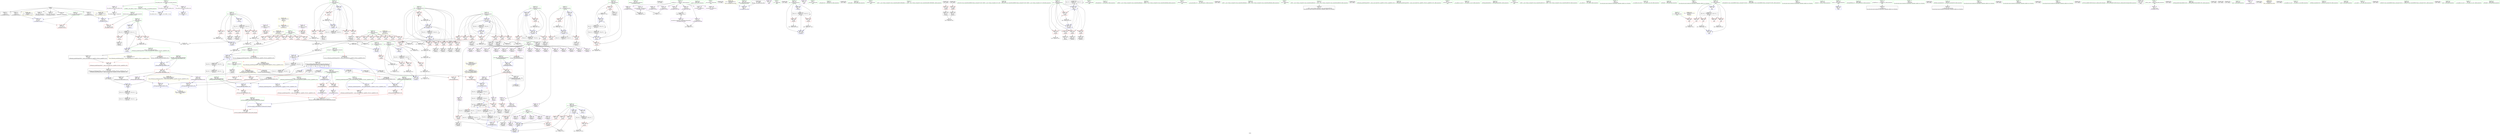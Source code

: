 digraph "SVFG" {
	label="SVFG";

	Node0x561c81490500 [shape=record,color=grey,label="{NodeID: 0\nNullPtr}"];
	Node0x561c81490500 -> Node0x561c814c1ab0[style=solid];
	Node0x561c81490500 -> Node0x561c814c1bb0[style=solid];
	Node0x561c81490500 -> Node0x561c814c1c80[style=solid];
	Node0x561c81490500 -> Node0x561c814c1d50[style=solid];
	Node0x561c81490500 -> Node0x561c814c1e20[style=solid];
	Node0x561c81490500 -> Node0x561c814c1ef0[style=solid];
	Node0x561c81490500 -> Node0x561c814ce470[style=solid];
	Node0x561c814fd4f0 [shape=record,color=yellow,style=double,label="{NodeID: 526\n10V_1 = ENCHI(MR_10V_0)\npts\{145 \}\nFun[_Z5solvev]}"];
	Node0x561c814fd4f0 -> Node0x561c814c77b0[style=dashed];
	Node0x561c814fd4f0 -> Node0x561c814c7880[style=dashed];
	Node0x561c814fd4f0 -> Node0x561c814c7950[style=dashed];
	Node0x561c814fd4f0 -> Node0x561c814c7a20[style=dashed];
	Node0x561c814fd4f0 -> Node0x561c814c7af0[style=dashed];
	Node0x561c814fd4f0 -> Node0x561c814c7bc0[style=dashed];
	Node0x561c814fd4f0 -> Node0x561c814c7c90[style=dashed];
	Node0x561c814d9eb0 [shape=record,color=grey,label="{NodeID: 443\n259 = Binary(257, 258, )\n}"];
	Node0x561c814d9eb0 -> Node0x561c814d9430[style=solid];
	Node0x561c814ce470 [shape=record,color=blue, style = dotted,label="{NodeID: 277\n628\<--3\nllvm.global_ctors_2\<--dummyVal\nGlob }"];
	Node0x561c814c2160 [shape=record,color=red,label="{NodeID: 194\n331\<--146\n\<--m\n_Z5solvev\n}"];
	Node0x561c814c2160 -> Node0x561c814dbb30[style=solid];
	Node0x561c814bf1a0 [shape=record,color=black,label="{NodeID: 111\n277\<--274\nidxprom37\<--\n_Z5solvev\n}"];
	Node0x561c814bd2f0 [shape=record,color=green,label="{NodeID: 28\n59\<--60\nref.tmp\<--ref.tmp_field_insensitive\n__cxx_global_var_init.1\n}"];
	Node0x561c8151db00 [shape=record,color=black,label="{NodeID: 637\n41 = PHI()\n}"];
	Node0x561c814dc8b0 [shape=record,color=grey,label="{NodeID: 471\n118 = cmp(112, 117, )\n}"];
	Node0x561c814cfb60 [shape=record,color=blue,label="{NodeID: 305\n176\<--185\ni105\<--\n_Z5solvev\n}"];
	Node0x561c814cfb60 -> Node0x561c814cc700[style=dashed];
	Node0x561c814cfb60 -> Node0x561c814cc7d0[style=dashed];
	Node0x561c814cfb60 -> Node0x561c814cc8a0[style=dashed];
	Node0x561c814cfb60 -> Node0x561c814cfdd0[style=dashed];
	Node0x561c814cfb60 -> Node0x561c814ed690[style=dashed];
	Node0x561c814c3820 [shape=record,color=red,label="{NodeID: 222\n369\<--168\n\<--cu\n_Z5solvev\n}"];
	Node0x561c814c3820 -> Node0x561c814cf8f0[style=solid];
	Node0x561c814c5360 [shape=record,color=purple,label="{NodeID: 139\n352\<--13\nfirst\<--g\n_Z5solvev\n}"];
	Node0x561c814c5360 -> Node0x561c814ccf20[style=solid];
	Node0x561c814bfb80 [shape=record,color=green,label="{NodeID: 56\n174\<--175\nj60\<--j60_field_insensitive\n_Z5solvev\n}"];
	Node0x561c814bfb80 -> Node0x561c814cc150[style=solid];
	Node0x561c814bfb80 -> Node0x561c814cc220[style=solid];
	Node0x561c814bfb80 -> Node0x561c814cc2f0[style=solid];
	Node0x561c814bfb80 -> Node0x561c814cc3c0[style=solid];
	Node0x561c814bfb80 -> Node0x561c814cc490[style=solid];
	Node0x561c814bfb80 -> Node0x561c814cc560[style=solid];
	Node0x561c814bfb80 -> Node0x561c814cc630[style=solid];
	Node0x561c814bfb80 -> Node0x561c814cf750[style=solid];
	Node0x561c814bfb80 -> Node0x561c814cf9c0[style=solid];
	Node0x561c8151f900 [shape=record,color=black,label="{NodeID: 665\n595 = PHI(473, )\n0th arg _ZNSt4pairIiiEC2IiiLb1EEEOT_OT0_ }"];
	Node0x561c8151f900 -> Node0x561c814d0860[style=solid];
	Node0x561c814cce50 [shape=record,color=red,label="{NodeID: 250\n256\<--255\n\<--arrayidx27\n_Z5solvev\n}"];
	Node0x561c814cce50 -> Node0x561c814d9d30[style=solid];
	Node0x561c814c6a20 [shape=record,color=purple,label="{NodeID: 167\n255\<--22\narrayidx27\<--_ZL2dy\n_Z5solvev\n}"];
	Node0x561c814c6a20 -> Node0x561c814cce50[style=solid];
	Node0x561c814c1570 [shape=record,color=green,label="{NodeID: 84\n562\<--563\nprintf\<--printf_field_insensitive\n}"];
	Node0x561c814bb700 [shape=record,color=green,label="{NodeID: 1\n7\<--1\n__dso_handle\<--dummyObj\nGlob }"];
	Node0x561c814fd5d0 [shape=record,color=yellow,style=double,label="{NodeID: 527\n12V_1 = ENCHI(MR_12V_0)\npts\{147 \}\nFun[_Z5solvev]}"];
	Node0x561c814fd5d0 -> Node0x561c814c7d60[style=dashed];
	Node0x561c814fd5d0 -> Node0x561c814c7e30[style=dashed];
	Node0x561c814fd5d0 -> Node0x561c814c1fc0[style=dashed];
	Node0x561c814fd5d0 -> Node0x561c814c2090[style=dashed];
	Node0x561c814fd5d0 -> Node0x561c814c2160[style=dashed];
	Node0x561c814fd5d0 -> Node0x561c814c2230[style=dashed];
	Node0x561c814fd5d0 -> Node0x561c814c2300[style=dashed];
	Node0x561c814da030 [shape=record,color=grey,label="{NodeID: 444\n248 = Binary(246, 247, )\n}"];
	Node0x561c814da030 -> Node0x561c814da330[style=solid];
	Node0x561c814ce570 [shape=record,color=blue,label="{NodeID: 278\n61\<--80\nexn.slot\<--\n__cxx_global_var_init.1\n}"];
	Node0x561c814ce570 -> Node0x561c814c7610[style=dashed];
	Node0x561c814c2230 [shape=record,color=red,label="{NodeID: 195\n336\<--146\n\<--m\n_Z5solvev\n}"];
	Node0x561c814c2230 -> Node0x561c814d9130[style=solid];
	Node0x561c814bf270 [shape=record,color=black,label="{NodeID: 112\n346\<--345\nidxprom68\<--\n_Z5solvev\n}"];
	Node0x561c814bd3c0 [shape=record,color=green,label="{NodeID: 29\n61\<--62\nexn.slot\<--exn.slot_field_insensitive\n__cxx_global_var_init.1\n}"];
	Node0x561c814bd3c0 -> Node0x561c814c7610[style=solid];
	Node0x561c814bd3c0 -> Node0x561c814ce570[style=solid];
	Node0x561c8151dbd0 [shape=record,color=black,label="{NodeID: 638\n75 = PHI()\n}"];
	Node0x561c814feee0 [shape=record,color=yellow,style=double,label="{NodeID: 555\n6V_1 = ENCHI(MR_6V_0)\npts\{129 \}\nFun[__cxx_global_array_dtor]}"];
	Node0x561c814feee0 -> Node0x561c814ce710[style=dashed];
	Node0x561c814dca30 [shape=record,color=grey,label="{NodeID: 472\n207 = cmp(205, 206, )\n}"];
	Node0x561c814cfc30 [shape=record,color=blue,label="{NodeID: 306\n178\<--185\nj109\<--\n_Z5solvev\n}"];
	Node0x561c814cfc30 -> Node0x561c814cc970[style=dashed];
	Node0x561c814cfc30 -> Node0x561c814cca40[style=dashed];
	Node0x561c814cfc30 -> Node0x561c814ccb10[style=dashed];
	Node0x561c814cfc30 -> Node0x561c814cfc30[style=dashed];
	Node0x561c814cfc30 -> Node0x561c814cfd00[style=dashed];
	Node0x561c814cfc30 -> Node0x561c814edb90[style=dashed];
	Node0x561c814c38f0 [shape=record,color=red,label="{NodeID: 223\n423\<--168\n\<--cu\n_Z5solvev\n}"];
	Node0x561c814c38f0 -> Node0x561c814db530[style=solid];
	Node0x561c814c5430 [shape=record,color=purple,label="{NodeID: 140\n358\<--13\narrayidx76\<--g\n_Z5solvev\n}"];
	Node0x561c814bfc50 [shape=record,color=green,label="{NodeID: 57\n176\<--177\ni105\<--i105_field_insensitive\n_Z5solvev\n}"];
	Node0x561c814bfc50 -> Node0x561c814cc700[style=solid];
	Node0x561c814bfc50 -> Node0x561c814cc7d0[style=solid];
	Node0x561c814bfc50 -> Node0x561c814cc8a0[style=solid];
	Node0x561c814bfc50 -> Node0x561c814cfb60[style=solid];
	Node0x561c814bfc50 -> Node0x561c814cfdd0[style=solid];
	Node0x561c8151fa40 [shape=record,color=black,label="{NodeID: 666\n596 = PHI(482, )\n1st arg _ZNSt4pairIiiEC2IiiLb1EEEOT_OT0_ }"];
	Node0x561c8151fa40 -> Node0x561c814d0930[style=solid];
	Node0x561c814f4490 [shape=record,color=black,label="{NodeID: 500\nMR_16V_3 = PHI(MR_16V_4, MR_16V_2, )\npts\{151 \}\n}"];
	Node0x561c814f4490 -> Node0x561c814c2640[style=dashed];
	Node0x561c814f4490 -> Node0x561c814c2710[style=dashed];
	Node0x561c814f4490 -> Node0x561c814c27e0[style=dashed];
	Node0x561c814f4490 -> Node0x561c814c28b0[style=dashed];
	Node0x561c814f4490 -> Node0x561c814c2980[style=dashed];
	Node0x561c814f4490 -> Node0x561c814cf1a0[style=dashed];
	Node0x561c814ccf20 [shape=record,color=red,label="{NodeID: 251\n353\<--352\n\<--first\n_Z5solvev\n}"];
	Node0x561c814ccf20 -> Node0x561c814bf410[style=solid];
	Node0x561c814c6af0 [shape=record,color=purple,label="{NodeID: 168\n535\<--24\n\<--.str.3\nmain\n}"];
	Node0x561c814c1670 [shape=record,color=green,label="{NodeID: 85\n589\<--590\n__t.addr\<--__t.addr_field_insensitive\n_ZSt7forwardIiEOT_RNSt16remove_referenceIS0_E4typeE\n}"];
	Node0x561c814c1670 -> Node0x561c814cddc0[style=solid];
	Node0x561c814c1670 -> Node0x561c814d0790[style=solid];
	Node0x561c8149cba0 [shape=record,color=green,label="{NodeID: 2\n11\<--1\n.str\<--dummyObj\nGlob }"];
	Node0x561c814da1b0 [shape=record,color=grey,label="{NodeID: 445\n303 = Binary(302, 200, )\n}"];
	Node0x561c814da1b0 -> Node0x561c814cf1a0[style=solid];
	Node0x561c814ce640 [shape=record,color=blue,label="{NodeID: 279\n63\<--82\nehselector.slot\<--\n__cxx_global_var_init.1\n}"];
	Node0x561c814ce640 -> Node0x561c814c76e0[style=dashed];
	Node0x561c814c2300 [shape=record,color=red,label="{NodeID: 196\n413\<--146\n\<--m\n_Z5solvev\n}"];
	Node0x561c814c2300 -> Node0x561c814dc5b0[style=solid];
	Node0x561c814bf340 [shape=record,color=black,label="{NodeID: 113\n349\<--348\nidxprom70\<--\n_Z5solvev\n}"];
	Node0x561c814bd490 [shape=record,color=green,label="{NodeID: 30\n63\<--64\nehselector.slot\<--ehselector.slot_field_insensitive\n__cxx_global_var_init.1\n}"];
	Node0x561c814bd490 -> Node0x561c814c76e0[style=solid];
	Node0x561c814bd490 -> Node0x561c814ce640[style=solid];
	Node0x561c8151dca0 [shape=record,color=black,label="{NodeID: 639\n120 = PHI()\n}"];
	Node0x561c814feff0 [shape=record,color=yellow,style=double,label="{NodeID: 556\n54V_1 = ENCHI(MR_54V_0)\npts\{474 \}\nFun[_ZSt9make_pairIiiESt4pairINSt17__decay_and_stripIT_E6__typeENS1_IT0_E6__typeEEOS2_OS5_]}"];
	Node0x561c814feff0 -> Node0x561c814cd4d0[style=dashed];
	Node0x561c814ec1a0 [shape=record,color=black,label="{NodeID: 473\nMR_32V_3 = PHI(MR_32V_4, MR_32V_2, )\npts\{167 \}\n}"];
	Node0x561c814ec1a0 -> Node0x561c814c34e0[style=dashed];
	Node0x561c814ec1a0 -> Node0x561c814c35b0[style=dashed];
	Node0x561c814ec1a0 -> Node0x561c814cfea0[style=dashed];
	Node0x561c814ec1a0 -> Node0x561c814ec1a0[style=dashed];
	Node0x561c814cfd00 [shape=record,color=blue,label="{NodeID: 307\n178\<--429\nj109\<--inc121\n_Z5solvev\n}"];
	Node0x561c814cfd00 -> Node0x561c814cc970[style=dashed];
	Node0x561c814cfd00 -> Node0x561c814cca40[style=dashed];
	Node0x561c814cfd00 -> Node0x561c814ccb10[style=dashed];
	Node0x561c814cfd00 -> Node0x561c814cfc30[style=dashed];
	Node0x561c814cfd00 -> Node0x561c814cfd00[style=dashed];
	Node0x561c814cfd00 -> Node0x561c814edb90[style=dashed];
	Node0x561c814c39c0 [shape=record,color=red,label="{NodeID: 224\n314\<--170\n\<--ma\n_Z5solvev\n}"];
	Node0x561c814c39c0 -> Node0x561c814db3b0[style=solid];
	Node0x561c814c5500 [shape=record,color=purple,label="{NodeID: 141\n361\<--13\narrayidx78\<--g\n_Z5solvev\n}"];
	Node0x561c814bfd20 [shape=record,color=green,label="{NodeID: 58\n178\<--179\nj109\<--j109_field_insensitive\n_Z5solvev\n}"];
	Node0x561c814bfd20 -> Node0x561c814cc970[style=solid];
	Node0x561c814bfd20 -> Node0x561c814cca40[style=solid];
	Node0x561c814bfd20 -> Node0x561c814ccb10[style=solid];
	Node0x561c814bfd20 -> Node0x561c814cfc30[style=solid];
	Node0x561c814bfd20 -> Node0x561c814cfd00[style=solid];
	Node0x561c8151fb80 [shape=record,color=black,label="{NodeID: 667\n597 = PHI(486, )\n2nd arg _ZNSt4pairIiiEC2IiiLb1EEEOT_OT0_ }"];
	Node0x561c8151fb80 -> Node0x561c814d0a00[style=solid];
	Node0x561c814f4990 [shape=record,color=black,label="{NodeID: 501\nMR_18V_2 = PHI(MR_18V_4, MR_18V_1, )\npts\{153 \}\n}"];
	Node0x561c814f4990 -> Node0x561c814cea50[style=dashed];
	Node0x561c814ccff0 [shape=record,color=red,label="{NodeID: 252\n364\<--363\n\<--second\n_Z5solvev\n}"];
	Node0x561c814ccff0 -> Node0x561c814c4180[style=solid];
	Node0x561c814c6bc0 [shape=record,color=purple,label="{NodeID: 169\n560\<--27\n\<--.str.4\nmain\n}"];
	Node0x561c814c1740 [shape=record,color=green,label="{NodeID: 86\n598\<--599\nthis.addr\<--this.addr_field_insensitive\n_ZNSt4pairIiiEC2IiiLb1EEEOT_OT0_\n}"];
	Node0x561c814c1740 -> Node0x561c814cde90[style=solid];
	Node0x561c814c1740 -> Node0x561c814d0860[style=solid];
	Node0x561c8149cc30 [shape=record,color=green,label="{NodeID: 3\n20\<--1\n_ZSt3cin\<--dummyObj\nGlob }"];
	Node0x561c814da330 [shape=record,color=grey,label="{NodeID: 446\n250 = Binary(248, 249, )\n}"];
	Node0x561c814da330 -> Node0x561c814cecc0[style=solid];
	Node0x561c814ce710 [shape=record,color=blue,label="{NodeID: 280\n128\<--127\n.addr\<--\n__cxx_global_array_dtor\n}"];
	Node0x561c814c23d0 [shape=record,color=red,label="{NodeID: 197\n187\<--148\n\<--i\n_Z5solvev\n}"];
	Node0x561c814c23d0 -> Node0x561c814dc2b0[style=solid];
	Node0x561c814bf410 [shape=record,color=black,label="{NodeID: 114\n354\<--353\nidxprom73\<--\n_Z5solvev\n}"];
	Node0x561c814bd560 [shape=record,color=green,label="{NodeID: 31\n66\<--67\n_ZNSaIcEC1Ev\<--_ZNSaIcEC1Ev_field_insensitive\n}"];
	Node0x561c8151dd70 [shape=record,color=black,label="{NodeID: 640\n183 = PHI()\n}"];
	Node0x561c814ec290 [shape=record,color=black,label="{NodeID: 474\nMR_34V_3 = PHI(MR_34V_4, MR_34V_2, )\npts\{169 \}\n}"];
	Node0x561c814ec290 -> Node0x561c814c3680[style=dashed];
	Node0x561c814ec290 -> Node0x561c814cf5b0[style=dashed];
	Node0x561c814cfdd0 [shape=record,color=blue,label="{NodeID: 308\n176\<--434\ni105\<--inc124\n_Z5solvev\n}"];
	Node0x561c814cfdd0 -> Node0x561c814cc700[style=dashed];
	Node0x561c814cfdd0 -> Node0x561c814cc7d0[style=dashed];
	Node0x561c814cfdd0 -> Node0x561c814cc8a0[style=dashed];
	Node0x561c814cfdd0 -> Node0x561c814cfdd0[style=dashed];
	Node0x561c814cfdd0 -> Node0x561c814ed690[style=dashed];
	Node0x561c814c3a90 [shape=record,color=red,label="{NodeID: 225\n334\<--170\n\<--ma\n_Z5solvev\n}"];
	Node0x561c814c3a90 -> Node0x561c814d98b0[style=solid];
	Node0x561c814c55d0 [shape=record,color=purple,label="{NodeID: 142\n362\<--13\narrayidx79\<--g\n_Z5solvev\n}"];
	Node0x561c814bfdf0 [shape=record,color=green,label="{NodeID: 59\n181\<--182\n_ZNSirsERi\<--_ZNSirsERi_field_insensitive\n}"];
	Node0x561c8151fcc0 [shape=record,color=black,label="{NodeID: 668\n494 = PHI(278, )\n0th arg _ZNSt4pairIiiEaSEOS0_ }"];
	Node0x561c8151fcc0 -> Node0x561c814d01e0[style=solid];
	Node0x561c814f4e90 [shape=record,color=black,label="{NodeID: 502\nMR_20V_2 = PHI(MR_20V_3, MR_20V_1, )\npts\{155 \}\n}"];
	Node0x561c814f4e90 -> Node0x561c814ceb20[style=dashed];
	Node0x561c814f4e90 -> Node0x561c814f4e90[style=dashed];
	Node0x561c814cd0c0 [shape=record,color=red,label="{NodeID: 253\n378\<--377\n\<--first87\n_Z5solvev\n}"];
	Node0x561c814cd0c0 -> Node0x561c814c43f0[style=solid];
	Node0x561c814c6c90 [shape=record,color=purple,label="{NodeID: 170\n626\<--29\nllvm.global_ctors_0\<--llvm.global_ctors\nGlob }"];
	Node0x561c814c6c90 -> Node0x561c814ce2a0[style=solid];
	Node0x561c814c1810 [shape=record,color=green,label="{NodeID: 87\n600\<--601\n__x.addr\<--__x.addr_field_insensitive\n_ZNSt4pairIiiEC2IiiLb1EEEOT_OT0_\n}"];
	Node0x561c814c1810 -> Node0x561c814cdf60[style=solid];
	Node0x561c814c1810 -> Node0x561c814d0930[style=solid];
	Node0x561c8149cee0 [shape=record,color=green,label="{NodeID: 4\n21\<--1\n_ZL2dx\<--dummyObj\nGlob }"];
	Node0x561c814da4b0 [shape=record,color=grey,label="{NodeID: 447\n401 = Binary(400, 200, )\n}"];
	Node0x561c814da4b0 -> Node0x561c814cfa90[style=solid];
	Node0x561c814ce7e0 [shape=record,color=blue,label="{NodeID: 281\n148\<--185\ni\<--\n_Z5solvev\n}"];
	Node0x561c814ce7e0 -> Node0x561c814f7bc0[style=dashed];
	Node0x561c814c24a0 [shape=record,color=red,label="{NodeID: 198\n191\<--148\n\<--i\n_Z5solvev\n}"];
	Node0x561c814c24a0 -> Node0x561c814be980[style=solid];
	Node0x561c814c3fe0 [shape=record,color=black,label="{NodeID: 115\n357\<--356\nidxprom75\<--\n_Z5solvev\n}"];
	Node0x561c814bd660 [shape=record,color=green,label="{NodeID: 32\n70\<--71\n_ZNSt7__cxx1112basic_stringIcSt11char_traitsIcESaIcEEC1EPKcRKS3_\<--_ZNSt7__cxx1112basic_stringIcSt11char_traitsIcESaIcEEC1EPKcRKS3__field_insensitive\n}"];
	Node0x561c8151de40 [shape=record,color=black,label="{NodeID: 641\n224 = PHI()\n}"];
	Node0x561c8151de40 -> Node0x561c814ccbe0[style=solid];
	Node0x561c814ff1e0 [shape=record,color=yellow,style=double,label="{NodeID: 558\n60V_1 = ENCHI(MR_60V_0)\npts\{4740000 4740001 \}\nFun[_ZSt9make_pairIiiESt4pairINSt17__decay_and_stripIT_E6__typeENS1_IT0_E6__typeEEOS2_OS5_]|{<s0>23|<s1>23}}"];
	Node0x561c814ff1e0:s0 -> Node0x561c814d0ad0[style=dashed,color=red];
	Node0x561c814ff1e0:s1 -> Node0x561c814d0ba0[style=dashed,color=red];
	Node0x561c814ec790 [shape=record,color=black,label="{NodeID: 475\nMR_36V_3 = PHI(MR_36V_4, MR_36V_2, )\npts\{171 \}\n}"];
	Node0x561c814ec790 -> Node0x561c814c39c0[style=dashed];
	Node0x561c814ec790 -> Node0x561c814c3a90[style=dashed];
	Node0x561c814ec790 -> Node0x561c814c3b60[style=dashed];
	Node0x561c814ec790 -> Node0x561c814cff70[style=dashed];
	Node0x561c814cfea0 [shape=record,color=blue,label="{NodeID: 309\n166\<--438\nans\<--inc126\n_Z5solvev\n}"];
	Node0x561c814cfea0 -> Node0x561c814ec1a0[style=dashed];
	Node0x561c814c3b60 [shape=record,color=red,label="{NodeID: 226\n442\<--170\n\<--ma\n_Z5solvev\n}"];
	Node0x561c814c3b60 -> Node0x561c814da7b0[style=solid];
	Node0x561c814c56a0 [shape=record,color=purple,label="{NodeID: 143\n363\<--13\nsecond\<--g\n_Z5solvev\n}"];
	Node0x561c814c56a0 -> Node0x561c814ccff0[style=solid];
	Node0x561c814bfef0 [shape=record,color=green,label="{NodeID: 60\n195\<--196\n_ZStrsIcSt11char_traitsIcESaIcEERSt13basic_istreamIT_T0_ES7_RNSt7__cxx1112basic_stringIS4_S5_T1_EE\<--_ZStrsIcSt11char_traitsIcESaIcEERSt13basic_istreamIT_T0_ES7_RNSt7__cxx1112basic_stringIS4_S5_T1_EE_field_insensitive\n}"];
	Node0x561c8151fe00 [shape=record,color=black,label="{NodeID: 669\n495 = PHI(158, )\n1st arg _ZNSt4pairIiiEaSEOS0_ }"];
	Node0x561c8151fe00 -> Node0x561c814d02b0[style=solid];
	Node0x561c814f5390 [shape=record,color=black,label="{NodeID: 503\nMR_22V_2 = PHI(MR_22V_3, MR_22V_1, )\npts\{157 \}\n}"];
	Node0x561c814f5390 -> Node0x561c814cebf0[style=dashed];
	Node0x561c814f5390 -> Node0x561c814f5390[style=dashed];
	Node0x561c814cd190 [shape=record,color=red,label="{NodeID: 254\n389\<--388\n\<--second95\n_Z5solvev\n}"];
	Node0x561c814cd190 -> Node0x561c814c4660[style=solid];
	Node0x561c814c6d90 [shape=record,color=purple,label="{NodeID: 171\n627\<--29\nllvm.global_ctors_1\<--llvm.global_ctors\nGlob }"];
	Node0x561c814c6d90 -> Node0x561c814ce370[style=solid];
	Node0x561c814c18e0 [shape=record,color=green,label="{NodeID: 88\n602\<--603\n__y.addr\<--__y.addr_field_insensitive\n_ZNSt4pairIiiEC2IiiLb1EEEOT_OT0_\n}"];
	Node0x561c814c18e0 -> Node0x561c814ce030[style=solid];
	Node0x561c814c18e0 -> Node0x561c814d0a00[style=solid];
	Node0x561c8149cf70 [shape=record,color=green,label="{NodeID: 5\n22\<--1\n_ZL2dy\<--dummyObj\nGlob }"];
	Node0x561c814da630 [shape=record,color=grey,label="{NodeID: 448\n447 = Binary(446, 448, )\n}"];
	Node0x561c814ce8b0 [shape=record,color=blue,label="{NodeID: 282\n148\<--199\ni\<--inc\n_Z5solvev\n}"];
	Node0x561c814ce8b0 -> Node0x561c814f7bc0[style=dashed];
	Node0x561c814c2570 [shape=record,color=red,label="{NodeID: 199\n198\<--148\n\<--i\n_Z5solvev\n}"];
	Node0x561c814c2570 -> Node0x561c814db230[style=solid];
	Node0x561c814c40b0 [shape=record,color=black,label="{NodeID: 116\n360\<--359\nidxprom77\<--\n_Z5solvev\n}"];
	Node0x561c814bd760 [shape=record,color=green,label="{NodeID: 33\n73\<--74\n_ZNSaIcED1Ev\<--_ZNSaIcED1Ev_field_insensitive\n}"];
	Node0x561c8151df70 [shape=record,color=black,label="{NodeID: 642\n234 = PHI()\n}"];
	Node0x561c8151df70 -> Node0x561c814cccb0[style=solid];
	Node0x561c814ff2c0 [shape=record,color=yellow,style=double,label="{NodeID: 559\n62V_1 = ENCHI(MR_62V_0)\npts\{161 163 1590000 1590001 \}\nFun[_ZSt9make_pairIiiESt4pairINSt17__decay_and_stripIT_E6__typeENS1_IT0_E6__typeEEOS2_OS5_]|{<s0>23}}"];
	Node0x561c814ff2c0:s0 -> Node0x561c814ff940[style=dashed,color=red];
	Node0x561c814ecc90 [shape=record,color=black,label="{NodeID: 476\nMR_38V_2 = PHI(MR_38V_4, MR_38V_1, )\npts\{173 \}\n}"];
	Node0x561c814ecc90 -> Node0x561c814cf680[style=dashed];
	Node0x561c814cff70 [shape=record,color=blue,label="{NodeID: 310\n170\<--443\nma\<--inc128\n_Z5solvev\n}"];
	Node0x561c814cff70 -> Node0x561c814ec790[style=dashed];
	Node0x561c814c3c30 [shape=record,color=red,label="{NodeID: 227\n324\<--172\n\<--i56\n_Z5solvev\n}"];
	Node0x561c814c3c30 -> Node0x561c814db6b0[style=solid];
	Node0x561c814c5770 [shape=record,color=purple,label="{NodeID: 144\n372\<--13\narrayidx83\<--g\n_Z5solvev\n}"];
	Node0x561c814bfff0 [shape=record,color=green,label="{NodeID: 61\n225\<--226\n_ZNKSt7__cxx1112basic_stringIcSt11char_traitsIcESaIcEEixEm\<--_ZNKSt7__cxx1112basic_stringIcSt11char_traitsIcESaIcEEixEm_field_insensitive\n}"];
	Node0x561c8151ff40 [shape=record,color=black,label="{NodeID: 670\n588 = PHI(481, 485, 504, 510, 610, 615, )\n0th arg _ZSt7forwardIiEOT_RNSt16remove_referenceIS0_E4typeE }"];
	Node0x561c8151ff40 -> Node0x561c814d0790[style=solid];
	Node0x561c814f5890 [shape=record,color=black,label="{NodeID: 504\nMR_24V_2 = PHI(MR_24V_3, MR_24V_1, )\npts\{159 \}\n}"];
	Node0x561c814f5890 -> Node0x561c814f2190[style=dashed];
	Node0x561c814f5890 -> Node0x561c814f5890[style=dashed];
	Node0x561c814cd260 [shape=record,color=red,label="{NodeID: 255\n422\<--421\n\<--arrayidx116\n_Z5solvev\n}"];
	Node0x561c814cd260 -> Node0x561c814db530[style=solid];
	Node0x561c814c6e90 [shape=record,color=purple,label="{NodeID: 172\n628\<--29\nllvm.global_ctors_2\<--llvm.global_ctors\nGlob }"];
	Node0x561c814c6e90 -> Node0x561c814ce470[style=solid];
	Node0x561c814c19b0 [shape=record,color=green,label="{NodeID: 89\n31\<--620\n_GLOBAL__sub_I_RAD._2_0.cpp\<--_GLOBAL__sub_I_RAD._2_0.cpp_field_insensitive\n}"];
	Node0x561c814c19b0 -> Node0x561c814ce370[style=solid];
	Node0x561c814bbf70 [shape=record,color=green,label="{NodeID: 6\n23\<--1\n_ZSt4cout\<--dummyObj\nGlob }"];
	Node0x561c814da7b0 [shape=record,color=grey,label="{NodeID: 449\n443 = Binary(442, 200, )\n}"];
	Node0x561c814da7b0 -> Node0x561c814cff70[style=solid];
	Node0x561c814ce980 [shape=record,color=blue,label="{NodeID: 283\n150\<--185\ni3\<--\n_Z5solvev\n}"];
	Node0x561c814ce980 -> Node0x561c814f4490[style=dashed];
	Node0x561c814c2640 [shape=record,color=red,label="{NodeID: 200\n205\<--150\n\<--i3\n_Z5solvev\n}"];
	Node0x561c814c2640 -> Node0x561c814dca30[style=solid];
	Node0x561c814c4180 [shape=record,color=black,label="{NodeID: 117\n365\<--364\nidxprom80\<--\n_Z5solvev\n}"];
	Node0x561c814bd860 [shape=record,color=green,label="{NodeID: 34\n97\<--98\n__gxx_personality_v0\<--__gxx_personality_v0_field_insensitive\n}"];
	Node0x561c8151e070 [shape=record,color=black,label="{NodeID: 643\n449 = PHI()\n}"];
	Node0x561c814ed190 [shape=record,color=black,label="{NodeID: 477\nMR_40V_2 = PHI(MR_40V_3, MR_40V_1, )\npts\{175 \}\n}"];
	Node0x561c814ed190 -> Node0x561c814cf750[style=dashed];
	Node0x561c814ed190 -> Node0x561c814ed190[style=dashed];
	Node0x561c814d0040 [shape=record,color=blue,label="{NodeID: 311\n475\<--471\n__x.addr\<--__x\n_ZSt9make_pairIiiESt4pairINSt17__decay_and_stripIT_E6__typeENS1_IT0_E6__typeEEOS2_OS5_\n}"];
	Node0x561c814d0040 -> Node0x561c814cd330[style=dashed];
	Node0x561c814c3d00 [shape=record,color=red,label="{NodeID: 228\n335\<--172\n\<--i56\n_Z5solvev\n}"];
	Node0x561c814c3d00 -> Node0x561c814d9130[style=solid];
	Node0x561c814c5840 [shape=record,color=purple,label="{NodeID: 145\n375\<--13\narrayidx85\<--g\n_Z5solvev\n}"];
	Node0x561c814c00f0 [shape=record,color=green,label="{NodeID: 62\n235\<--236\n_ZNSt7__cxx1112basic_stringIcSt11char_traitsIcESaIcEEixEm\<--_ZNSt7__cxx1112basic_stringIcSt11char_traitsIcESaIcEEixEm_field_insensitive\n}"];
	Node0x561c814f5d90 [shape=record,color=black,label="{NodeID: 505\nMR_26V_2 = PHI(MR_26V_3, MR_26V_1, )\npts\{161 \}\n}"];
	Node0x561c814f5d90 -> Node0x561c814f2690[style=dashed];
	Node0x561c814f5d90 -> Node0x561c814f5d90[style=dashed];
	Node0x561c814cd330 [shape=record,color=red,label="{NodeID: 256\n481\<--475\n\<--__x.addr\n_ZSt9make_pairIiiESt4pairINSt17__decay_and_stripIT_E6__typeENS1_IT0_E6__typeEEOS2_OS5_\n|{<s0>21}}"];
	Node0x561c814cd330:s0 -> Node0x561c8151ff40[style=solid,color=red];
	Node0x561c814c6f90 [shape=record,color=purple,label="{NodeID: 173\n112\<--111\narrayctor.next\<--arrayctor.cur\n__cxx_global_var_init.2\n}"];
	Node0x561c814c6f90 -> Node0x561c814d8590[style=solid];
	Node0x561c814c6f90 -> Node0x561c814dc8b0[style=solid];
	Node0x561c814c1ab0 [shape=record,color=black,label="{NodeID: 90\n2\<--3\ndummyVal\<--dummyVal\n}"];
	Node0x561c814bc000 [shape=record,color=green,label="{NodeID: 7\n24\<--1\n.str.3\<--dummyObj\nGlob }"];
	Node0x561c814da930 [shape=record,color=grey,label="{NodeID: 450\n275 = Binary(274, 200, )\n}"];
	Node0x561c814da930 -> Node0x561c814cef30[style=solid];
	Node0x561c814cea50 [shape=record,color=blue,label="{NodeID: 284\n152\<--185\nj\<--\n_Z5solvev\n}"];
	Node0x561c814cea50 -> Node0x561c814c2a50[style=dashed];
	Node0x561c814cea50 -> Node0x561c814c2b20[style=dashed];
	Node0x561c814cea50 -> Node0x561c814c2bf0[style=dashed];
	Node0x561c814cea50 -> Node0x561c814c2cc0[style=dashed];
	Node0x561c814cea50 -> Node0x561c814c2d90[style=dashed];
	Node0x561c814cea50 -> Node0x561c814cf0d0[style=dashed];
	Node0x561c814cea50 -> Node0x561c814f4990[style=dashed];
	Node0x561c814c2710 [shape=record,color=red,label="{NodeID: 201\n229\<--150\n\<--i3\n_Z5solvev\n}"];
	Node0x561c814c2710 -> Node0x561c814bebf0[style=solid];
	Node0x561c814c4250 [shape=record,color=black,label="{NodeID: 118\n371\<--370\nidxprom82\<--\n_Z5solvev\n}"];
	Node0x561c814bd960 [shape=record,color=green,label="{NodeID: 35\n77\<--103\n_ZNSt7__cxx1112basic_stringIcSt11char_traitsIcESaIcEED1Ev\<--_ZNSt7__cxx1112basic_stringIcSt11char_traitsIcESaIcEED1Ev_field_insensitive\n}"];
	Node0x561c814bd960 -> Node0x561c814be6e0[style=solid];
	Node0x561c8151e170 [shape=record,color=black,label="{NodeID: 644\n452 = PHI()\n}"];
	Node0x561c814ed690 [shape=record,color=black,label="{NodeID: 478\nMR_42V_2 = PHI(MR_42V_4, MR_42V_1, )\npts\{177 \}\n}"];
	Node0x561c814ed690 -> Node0x561c814cfb60[style=dashed];
	Node0x561c814d0110 [shape=record,color=blue,label="{NodeID: 312\n477\<--472\n__y.addr\<--__y\n_ZSt9make_pairIiiESt4pairINSt17__decay_and_stripIT_E6__typeENS1_IT0_E6__typeEEOS2_OS5_\n}"];
	Node0x561c814d0110 -> Node0x561c814cd400[style=dashed];
	Node0x561c814c3dd0 [shape=record,color=red,label="{NodeID: 229\n345\<--172\n\<--i56\n_Z5solvev\n}"];
	Node0x561c814c3dd0 -> Node0x561c814bf270[style=solid];
	Node0x561c814c5910 [shape=record,color=purple,label="{NodeID: 146\n376\<--13\narrayidx86\<--g\n_Z5solvev\n}"];
	Node0x561c814c01f0 [shape=record,color=green,label="{NodeID: 63\n264\<--265\n_ZSt9make_pairIiiESt4pairINSt17__decay_and_stripIT_E6__typeENS1_IT0_E6__typeEEOS2_OS5_\<--_ZSt9make_pairIiiESt4pairINSt17__decay_and_stripIT_E6__typeENS1_IT0_E6__typeEEOS2_OS5__field_insensitive\n}"];
	Node0x561c814f6290 [shape=record,color=black,label="{NodeID: 506\nMR_28V_2 = PHI(MR_28V_3, MR_28V_1, )\npts\{163 \}\n}"];
	Node0x561c814f6290 -> Node0x561c814f2b90[style=dashed];
	Node0x561c814f6290 -> Node0x561c814f6290[style=dashed];
	Node0x561c814cd400 [shape=record,color=red,label="{NodeID: 257\n485\<--477\n\<--__y.addr\n_ZSt9make_pairIiiESt4pairINSt17__decay_and_stripIT_E6__typeENS1_IT0_E6__typeEEOS2_OS5_\n|{<s0>22}}"];
	Node0x561c814cd400:s0 -> Node0x561c8151ff40[style=solid,color=red];
	Node0x561c814c7060 [shape=record,color=purple,label="{NodeID: 174\n135\<--134\narraydestroy.element\<--arraydestroy.elementPast\n__cxx_global_array_dtor\n}"];
	Node0x561c814c7060 -> Node0x561c80f93630[style=solid];
	Node0x561c814c7060 -> Node0x561c814dc430[style=solid];
	Node0x561c814c1bb0 [shape=record,color=black,label="{NodeID: 91\n79\<--3\n\<--dummyVal\n__cxx_global_var_init.1\n}"];
	Node0x561c814bc090 [shape=record,color=green,label="{NodeID: 8\n26\<--1\n_ZSt4cerr\<--dummyObj\nGlob }"];
	Node0x561c814daab0 [shape=record,color=grey,label="{NodeID: 451\n285 = Binary(284, 200, )\n}"];
	Node0x561c814daab0 -> Node0x561c814cf000[style=solid];
	Node0x561c814ceb20 [shape=record,color=blue,label="{NodeID: 285\n154\<--185\nsz\<--\n_Z5solvev\n}"];
	Node0x561c814ceb20 -> Node0x561c814c2e60[style=dashed];
	Node0x561c814ceb20 -> Node0x561c814c2f30[style=dashed];
	Node0x561c814ceb20 -> Node0x561c814ceb20[style=dashed];
	Node0x561c814ceb20 -> Node0x561c814cef30[style=dashed];
	Node0x561c814ceb20 -> Node0x561c814f4e90[style=dashed];
	Node0x561c814ceb20 -> Node0x561c814fa3c0[style=dashed];
	Node0x561c814c27e0 [shape=record,color=red,label="{NodeID: 202\n241\<--150\n\<--i3\n_Z5solvev\n}"];
	Node0x561c814c27e0 -> Node0x561c814dadb0[style=solid];
	Node0x561c814c4320 [shape=record,color=black,label="{NodeID: 119\n374\<--373\nidxprom84\<--\n_Z5solvev\n}"];
	Node0x561c814bda60 [shape=record,color=green,label="{NodeID: 36\n106\<--107\n__cxx_global_var_init.2\<--__cxx_global_var_init.2_field_insensitive\n}"];
	Node0x561c8151e240 [shape=record,color=black,label="{NodeID: 645\n279 = PHI(493, )\n}"];
	Node0x561c814edb90 [shape=record,color=black,label="{NodeID: 479\nMR_44V_2 = PHI(MR_44V_7, MR_44V_1, )\npts\{179 \}\n}"];
	Node0x561c814edb90 -> Node0x561c814cfc30[style=dashed];
	Node0x561c814edb90 -> Node0x561c814edb90[style=dashed];
	Node0x561c814d01e0 [shape=record,color=blue,label="{NodeID: 313\n496\<--494\nthis.addr\<--this\n_ZNSt4pairIiiEaSEOS0_\n}"];
	Node0x561c814d01e0 -> Node0x561c814cd5a0[style=dashed];
	Node0x561c814c3ea0 [shape=record,color=red,label="{NodeID: 230\n356\<--172\n\<--i56\n_Z5solvev\n}"];
	Node0x561c814c3ea0 -> Node0x561c814c3fe0[style=solid];
	Node0x561c814c59e0 [shape=record,color=purple,label="{NodeID: 147\n377\<--13\nfirst87\<--g\n_Z5solvev\n}"];
	Node0x561c814c59e0 -> Node0x561c814cd0c0[style=solid];
	Node0x561c814c02f0 [shape=record,color=green,label="{NodeID: 64\n280\<--281\n_ZNSt4pairIiiEaSEOS0_\<--_ZNSt4pairIiiEaSEOS0__field_insensitive\n}"];
	Node0x561c814f6790 [shape=record,color=black,label="{NodeID: 507\nMR_46V_2 = PHI(MR_46V_3, MR_46V_1, )\npts\{140000 \}\n|{|<s4>33}}"];
	Node0x561c814f6790 -> Node0x561c814ccf20[style=dashed];
	Node0x561c814f6790 -> Node0x561c814cd0c0[style=dashed];
	Node0x561c814f6790 -> Node0x561c814f3090[style=dashed];
	Node0x561c814f6790 -> Node0x561c814f6790[style=dashed];
	Node0x561c814f6790:s4 -> Node0x561c814f7190[style=dashed,color=blue];
	Node0x561c814cd4d0 [shape=record,color=red,label="{NodeID: 258\n491\<--490\n\<--\n_ZSt9make_pairIiiESt4pairINSt17__decay_and_stripIT_E6__typeENS1_IT0_E6__typeEEOS2_OS5_\n}"];
	Node0x561c814cd4d0 -> Node0x561c814c49a0[style=solid];
	Node0x561c814c7130 [shape=record,color=purple,label="{NodeID: 175\n507\<--502\nfirst2\<--this1\n_ZNSt4pairIiiEaSEOS0_\n}"];
	Node0x561c814c7130 -> Node0x561c814d0380[style=solid];
	Node0x561c814c1c80 [shape=record,color=black,label="{NodeID: 92\n80\<--3\n\<--dummyVal\n__cxx_global_var_init.1\n}"];
	Node0x561c814c1c80 -> Node0x561c814ce570[style=solid];
	Node0x561c814bc120 [shape=record,color=green,label="{NodeID: 9\n27\<--1\n.str.4\<--dummyObj\nGlob }"];
	Node0x561c814dac30 [shape=record,color=grey,label="{NodeID: 452\n438 = Binary(437, 200, )\n}"];
	Node0x561c814dac30 -> Node0x561c814cfea0[style=solid];
	Node0x561c814cebf0 [shape=record,color=blue,label="{NodeID: 286\n156\<--185\ndir\<--\n_Z5solvev\n}"];
	Node0x561c814cebf0 -> Node0x561c814c3000[style=dashed];
	Node0x561c814cebf0 -> Node0x561c814c30d0[style=dashed];
	Node0x561c814cebf0 -> Node0x561c814c31a0[style=dashed];
	Node0x561c814cebf0 -> Node0x561c814c3270[style=dashed];
	Node0x561c814cebf0 -> Node0x561c814c3340[style=dashed];
	Node0x561c814cebf0 -> Node0x561c814cebf0[style=dashed];
	Node0x561c814cebf0 -> Node0x561c814cf000[style=dashed];
	Node0x561c814cebf0 -> Node0x561c814f5390[style=dashed];
	Node0x561c814c28b0 [shape=record,color=red,label="{NodeID: 203\n268\<--150\n\<--i3\n_Z5solvev\n}"];
	Node0x561c814c28b0 -> Node0x561c814bf000[style=solid];
	Node0x561c814c43f0 [shape=record,color=black,label="{NodeID: 120\n379\<--378\nidxprom88\<--\n_Z5solvev\n}"];
	Node0x561c814bdb60 [shape=record,color=green,label="{NodeID: 37\n114\<--115\n_ZNSt7__cxx1112basic_stringIcSt11char_traitsIcESaIcEEC1Ev\<--_ZNSt7__cxx1112basic_stringIcSt11char_traitsIcESaIcEEC1Ev_field_insensitive\n}"];
	Node0x561c8151e370 [shape=record,color=black,label="{NodeID: 646\n482 = PHI(587, )\n|{<s0>23}}"];
	Node0x561c8151e370:s0 -> Node0x561c8151fa40[style=solid,color=red];
	Node0x561c814ee090 [shape=record,color=black,label="{NodeID: 480\nMR_50V_2 = PHI(MR_50V_3, MR_50V_1, )\npts\{190000 \}\n|{|<s1>33}}"];
	Node0x561c814ee090 -> Node0x561c814f99c0[style=dashed];
	Node0x561c814ee090:s1 -> Node0x561c814f7190[style=dashed,color=blue];
	Node0x561c814d02b0 [shape=record,color=blue,label="{NodeID: 314\n498\<--495\n__p.addr\<--__p\n_ZNSt4pairIiiEaSEOS0_\n}"];
	Node0x561c814d02b0 -> Node0x561c814cd670[style=dashed];
	Node0x561c814d02b0 -> Node0x561c814cd740[style=dashed];
	Node0x561c814cbf20 [shape=record,color=red,label="{NodeID: 231\n370\<--172\n\<--i56\n_Z5solvev\n}"];
	Node0x561c814cbf20 -> Node0x561c814c4250[style=solid];
	Node0x561c814c5ab0 [shape=record,color=purple,label="{NodeID: 148\n383\<--13\narrayidx91\<--g\n_Z5solvev\n}"];
	Node0x561c814c03f0 [shape=record,color=green,label="{NodeID: 65\n293\<--294\n__cxa_rethrow\<--__cxa_rethrow_field_insensitive\n}"];
	Node0x561c814f6c90 [shape=record,color=black,label="{NodeID: 508\nMR_48V_2 = PHI(MR_48V_3, MR_48V_1, )\npts\{140001 \}\n|{|<s4>33}}"];
	Node0x561c814f6c90 -> Node0x561c814ccff0[style=dashed];
	Node0x561c814f6c90 -> Node0x561c814cd190[style=dashed];
	Node0x561c814f6c90 -> Node0x561c814f3590[style=dashed];
	Node0x561c814f6c90 -> Node0x561c814f6c90[style=dashed];
	Node0x561c814f6c90:s4 -> Node0x561c814f7190[style=dashed,color=blue];
	Node0x561c814cd5a0 [shape=record,color=red,label="{NodeID: 259\n502\<--496\nthis1\<--this.addr\n_ZNSt4pairIiiEaSEOS0_\n}"];
	Node0x561c814cd5a0 -> Node0x561c814c4a70[style=solid];
	Node0x561c814cd5a0 -> Node0x561c814c7130[style=solid];
	Node0x561c814cd5a0 -> Node0x561c814c7200[style=solid];
	Node0x561c814c7200 [shape=record,color=purple,label="{NodeID: 176\n513\<--502\nsecond4\<--this1\n_ZNSt4pairIiiEaSEOS0_\n}"];
	Node0x561c814c7200 -> Node0x561c814d0450[style=solid];
	Node0x561c814c1d50 [shape=record,color=black,label="{NodeID: 93\n82\<--3\n\<--dummyVal\n__cxx_global_var_init.1\n}"];
	Node0x561c814c1d50 -> Node0x561c814ce640[style=solid];
	Node0x561c814bc1b0 [shape=record,color=green,label="{NodeID: 10\n30\<--1\n\<--dummyObj\nCan only get source location for instruction, argument, global var or function.}"];
	Node0x561c814dadb0 [shape=record,color=grey,label="{NodeID: 453\n246 = Binary(241, 245, )\n}"];
	Node0x561c814dadb0 -> Node0x561c814da030[style=solid];
	Node0x561c814cecc0 [shape=record,color=blue,label="{NodeID: 287\n160\<--250\nref.tmp21\<--rem\n_Z5solvev\n|{|<s1>16}}"];
	Node0x561c814cecc0 -> Node0x561c814f2690[style=dashed];
	Node0x561c814cecc0:s1 -> Node0x561c814ff2c0[style=dashed,color=red];
	Node0x561c814c2980 [shape=record,color=red,label="{NodeID: 204\n302\<--150\n\<--i3\n_Z5solvev\n}"];
	Node0x561c814c2980 -> Node0x561c814da1b0[style=solid];
	Node0x561c814c44c0 [shape=record,color=black,label="{NodeID: 121\n382\<--381\nidxprom90\<--\n_Z5solvev\n}"];
	Node0x561c814bdc60 [shape=record,color=green,label="{NodeID: 38\n121\<--122\n__cxx_global_array_dtor\<--__cxx_global_array_dtor_field_insensitive\n}"];
	Node0x561c8151e540 [shape=record,color=black,label="{NodeID: 647\n486 = PHI(587, )\n|{<s0>23}}"];
	Node0x561c8151e540:s0 -> Node0x561c8151fb80[style=solid,color=red];
	Node0x561c814d0380 [shape=record,color=blue,label="{NodeID: 315\n507\<--506\nfirst2\<--\n_ZNSt4pairIiiEaSEOS0_\n|{<s0>17}}"];
	Node0x561c814d0380:s0 -> Node0x561c814f3090[style=dashed,color=blue];
	Node0x561c814cbfb0 [shape=record,color=red,label="{NodeID: 232\n381\<--172\n\<--i56\n_Z5solvev\n}"];
	Node0x561c814cbfb0 -> Node0x561c814c44c0[style=solid];
	Node0x561c814c5b80 [shape=record,color=purple,label="{NodeID: 149\n386\<--13\narrayidx93\<--g\n_Z5solvev\n}"];
	Node0x561c814c04f0 [shape=record,color=green,label="{NodeID: 66\n450\<--451\n_ZNSolsEi\<--_ZNSolsEi_field_insensitive\n}"];
	Node0x561c814f7190 [shape=record,color=black,label="{NodeID: 509\nMR_78V_2 = PHI(MR_78V_3, MR_78V_1, )\npts\{140000 140001 190000 \}\n|{<s0>33|<s1>33|<s2>33}}"];
	Node0x561c814f7190:s0 -> Node0x561c814ee090[style=dashed,color=red];
	Node0x561c814f7190:s1 -> Node0x561c814f6790[style=dashed,color=red];
	Node0x561c814f7190:s2 -> Node0x561c814f6c90[style=dashed,color=red];
	Node0x561c814cd670 [shape=record,color=red,label="{NodeID: 260\n503\<--498\n\<--__p.addr\n_ZNSt4pairIiiEaSEOS0_\n}"];
	Node0x561c814cd670 -> Node0x561c814c72d0[style=solid];
	Node0x561c814c72d0 [shape=record,color=purple,label="{NodeID: 177\n504\<--503\nfirst\<--\n_ZNSt4pairIiiEaSEOS0_\n|{<s0>24}}"];
	Node0x561c814c72d0:s0 -> Node0x561c8151ff40[style=solid,color=red];
	Node0x561c814c1e20 [shape=record,color=black,label="{NodeID: 94\n88\<--3\nlpad.val\<--dummyVal\n__cxx_global_var_init.1\n}"];
	Node0x561c814bc280 [shape=record,color=green,label="{NodeID: 11\n185\<--1\n\<--dummyObj\nCan only get source location for instruction, argument, global var or function.}"];
	Node0x561c814daf30 [shape=record,color=grey,label="{NodeID: 454\n559 = Binary(558, 200, )\n}"];
	Node0x561c814ced90 [shape=record,color=blue,label="{NodeID: 288\n162\<--261\nref.tmp25\<--rem30\n_Z5solvev\n|{|<s1>16}}"];
	Node0x561c814ced90 -> Node0x561c814f2b90[style=dashed];
	Node0x561c814ced90:s1 -> Node0x561c814ff2c0[style=dashed,color=red];
	Node0x561c814c2a50 [shape=record,color=red,label="{NodeID: 205\n211\<--152\n\<--j\n_Z5solvev\n}"];
	Node0x561c814c2a50 -> Node0x561c814dbcb0[style=solid];
	Node0x561c814c4590 [shape=record,color=black,label="{NodeID: 122\n385\<--384\nidxprom92\<--\n_Z5solvev\n}"];
	Node0x561c814bdd60 [shape=record,color=green,label="{NodeID: 39\n128\<--129\n.addr\<--.addr_field_insensitive\n__cxx_global_array_dtor\n}"];
	Node0x561c814bdd60 -> Node0x561c814ce710[style=solid];
	Node0x561c8151e680 [shape=record,color=black,label="{NodeID: 648\n505 = PHI(587, )\n}"];
	Node0x561c8151e680 -> Node0x561c814cd810[style=solid];
	Node0x561c814d0450 [shape=record,color=blue,label="{NodeID: 316\n513\<--512\nsecond4\<--\n_ZNSt4pairIiiEaSEOS0_\n|{<s0>17}}"];
	Node0x561c814d0450:s0 -> Node0x561c814f3590[style=dashed,color=blue];
	Node0x561c814cc080 [shape=record,color=red,label="{NodeID: 233\n400\<--172\n\<--i56\n_Z5solvev\n}"];
	Node0x561c814cc080 -> Node0x561c814da4b0[style=solid];
	Node0x561c814c5c50 [shape=record,color=purple,label="{NodeID: 150\n387\<--13\narrayidx94\<--g\n_Z5solvev\n}"];
	Node0x561c814c05f0 [shape=record,color=green,label="{NodeID: 67\n453\<--454\n_ZSt4endlIcSt11char_traitsIcEERSt13basic_ostreamIT_T0_ES6_\<--_ZSt4endlIcSt11char_traitsIcEERSt13basic_ostreamIT_T0_ES6__field_insensitive\n}"];
	Node0x561c814f76c0 [shape=record,color=black,label="{NodeID: 510\nMR_76V_3 = PHI(MR_76V_4, MR_76V_2, )\npts\{533 \}\n}"];
	Node0x561c814f76c0 -> Node0x561c814cda80[style=dashed];
	Node0x561c814f76c0 -> Node0x561c814cdb50[style=dashed];
	Node0x561c814f76c0 -> Node0x561c814cdc20[style=dashed];
	Node0x561c814f76c0 -> Node0x561c814cdcf0[style=dashed];
	Node0x561c814f76c0 -> Node0x561c814d06c0[style=dashed];
	Node0x561c814cd740 [shape=record,color=red,label="{NodeID: 261\n509\<--498\n\<--__p.addr\n_ZNSt4pairIiiEaSEOS0_\n}"];
	Node0x561c814cd740 -> Node0x561c814c73a0[style=solid];
	Node0x561c814c73a0 [shape=record,color=purple,label="{NodeID: 178\n510\<--509\nsecond\<--\n_ZNSt4pairIiiEaSEOS0_\n|{<s0>25}}"];
	Node0x561c814c73a0:s0 -> Node0x561c8151ff40[style=solid,color=red];
	Node0x561c814c1ef0 [shape=record,color=black,label="{NodeID: 95\n89\<--3\nlpad.val1\<--dummyVal\n__cxx_global_var_init.1\n}"];
	Node0x561c814bc350 [shape=record,color=green,label="{NodeID: 12\n200\<--1\n\<--dummyObj\nCan only get source location for instruction, argument, global var or function.}"];
	Node0x561c814db0b0 [shape=record,color=grey,label="{NodeID: 455\n567 = Binary(566, 200, )\n}"];
	Node0x561c814db0b0 -> Node0x561c814d06c0[style=solid];
	Node0x561c814cee60 [shape=record,color=blue,label="{NodeID: 289\n266\<--263\n\<--call31\n_Z5solvev\n}"];
	Node0x561c814cee60 -> Node0x561c814f2190[style=dashed];
	Node0x561c814c2b20 [shape=record,color=red,label="{NodeID: 206\n232\<--152\n\<--j\n_Z5solvev\n}"];
	Node0x561c814c2b20 -> Node0x561c814becc0[style=solid];
	Node0x561c814c4660 [shape=record,color=black,label="{NodeID: 123\n390\<--389\nidxprom96\<--\n_Z5solvev\n}"];
	Node0x561c814bde30 [shape=record,color=green,label="{NodeID: 40\n141\<--142\n_Z5solvev\<--_Z5solvev_field_insensitive\n}"];
	Node0x561c8151e7c0 [shape=record,color=black,label="{NodeID: 649\n511 = PHI(587, )\n}"];
	Node0x561c8151e7c0 -> Node0x561c814cd8e0[style=solid];
	Node0x561c814ff940 [shape=record,color=yellow,style=double,label="{NodeID: 566\n62V_1 = ENCHI(MR_62V_0)\npts\{161 163 1590000 1590001 \}\nFun[_ZNSt4pairIiiEC2IiiLb1EEEOT_OT0_]}"];
	Node0x561c814ff940 -> Node0x561c814ce100[style=dashed];
	Node0x561c814ff940 -> Node0x561c814ce1d0[style=dashed];
	Node0x561c814d0520 [shape=record,color=blue,label="{NodeID: 317\n528\<--185\nretval\<--\nmain\n}"];
	Node0x561c814cc150 [shape=record,color=red,label="{NodeID: 234\n330\<--174\n\<--j60\n_Z5solvev\n}"];
	Node0x561c814cc150 -> Node0x561c814dbb30[style=solid];
	Node0x561c814c5d20 [shape=record,color=purple,label="{NodeID: 151\n388\<--13\nsecond95\<--g\n_Z5solvev\n}"];
	Node0x561c814c5d20 -> Node0x561c814cd190[style=solid];
	Node0x561c814c06f0 [shape=record,color=green,label="{NodeID: 68\n455\<--456\n_ZNSolsEPFRSoS_E\<--_ZNSolsEPFRSoS_E_field_insensitive\n}"];
	Node0x561c814f7bc0 [shape=record,color=black,label="{NodeID: 511\nMR_14V_3 = PHI(MR_14V_4, MR_14V_2, )\npts\{149 \}\n}"];
	Node0x561c814f7bc0 -> Node0x561c814c23d0[style=dashed];
	Node0x561c814f7bc0 -> Node0x561c814c24a0[style=dashed];
	Node0x561c814f7bc0 -> Node0x561c814c2570[style=dashed];
	Node0x561c814f7bc0 -> Node0x561c814ce8b0[style=dashed];
	Node0x561c80f93630 [shape=record,color=black,label="{NodeID: 428\n134 = PHI(132, 135, )\n}"];
	Node0x561c80f93630 -> Node0x561c814c7060[style=solid];
	Node0x561c814cd810 [shape=record,color=red,label="{NodeID: 262\n506\<--505\n\<--call\n_ZNSt4pairIiiEaSEOS0_\n}"];
	Node0x561c814cd810 -> Node0x561c814d0380[style=solid];
	Node0x561c814c7470 [shape=record,color=purple,label="{NodeID: 179\n609\<--607\nfirst\<--this1\n_ZNSt4pairIiiEC2IiiLb1EEEOT_OT0_\n}"];
	Node0x561c814c7470 -> Node0x561c814d0ad0[style=solid];
	Node0x561c814be4e0 [shape=record,color=black,label="{NodeID: 96\n9\<--8\n\<--_ZL2tpB5cxx11\nCan only get source location for instruction, argument, global var or function.}"];
	Node0x561c814bc420 [shape=record,color=green,label="{NodeID: 13\n220\<--1\n\<--dummyObj\nCan only get source location for instruction, argument, global var or function.}"];
	Node0x561c814db230 [shape=record,color=grey,label="{NodeID: 456\n199 = Binary(198, 200, )\n}"];
	Node0x561c814db230 -> Node0x561c814ce8b0[style=solid];
	Node0x561c814cef30 [shape=record,color=blue,label="{NodeID: 290\n154\<--275\nsz\<--inc36\n_Z5solvev\n}"];
	Node0x561c814cef30 -> Node0x561c814fa3c0[style=dashed];
	Node0x561c814c2bf0 [shape=record,color=red,label="{NodeID: 207\n252\<--152\n\<--j\n_Z5solvev\n}"];
	Node0x561c814c2bf0 -> Node0x561c814d9d30[style=solid];
	Node0x561c814c4730 [shape=record,color=black,label="{NodeID: 124\n417\<--416\nidxprom113\<--\n_Z5solvev\n}"];
	Node0x561c814bdf30 [shape=record,color=green,label="{NodeID: 41\n144\<--145\nn\<--n_field_insensitive\n_Z5solvev\n}"];
	Node0x561c814bdf30 -> Node0x561c814c77b0[style=solid];
	Node0x561c814bdf30 -> Node0x561c814c7880[style=solid];
	Node0x561c814bdf30 -> Node0x561c814c7950[style=solid];
	Node0x561c814bdf30 -> Node0x561c814c7a20[style=solid];
	Node0x561c814bdf30 -> Node0x561c814c7af0[style=solid];
	Node0x561c814bdf30 -> Node0x561c814c7bc0[style=solid];
	Node0x561c814bdf30 -> Node0x561c814c7c90[style=solid];
	Node0x561c8151e900 [shape=record,color=black,label="{NodeID: 650\n536 = PHI()\n}"];
	Node0x561c814d05f0 [shape=record,color=blue,label="{NodeID: 318\n532\<--185\nii\<--\nmain\n}"];
	Node0x561c814d05f0 -> Node0x561c814f76c0[style=dashed];
	Node0x561c814cc220 [shape=record,color=red,label="{NodeID: 235\n338\<--174\n\<--j60\n_Z5solvev\n}"];
	Node0x561c814cc220 -> Node0x561c814d9730[style=solid];
	Node0x561c814c5df0 [shape=record,color=purple,label="{NodeID: 152\n109\<--15\n\<--_Z1sB5cxx11\n__cxx_global_var_init.2\n}"];
	Node0x561c814c5df0 -> Node0x561c814d8590[style=solid];
	Node0x561c814c07f0 [shape=record,color=green,label="{NodeID: 69\n473\<--474\nretval\<--retval_field_insensitive\n_ZSt9make_pairIiiESt4pairINSt17__decay_and_stripIT_E6__typeENS1_IT0_E6__typeEEOS2_OS5_\n|{|<s1>23}}"];
	Node0x561c814c07f0 -> Node0x561c814c48d0[style=solid];
	Node0x561c814c07f0:s1 -> Node0x561c8151f900[style=solid,color=red];
	Node0x561c814d8590 [shape=record,color=black,label="{NodeID: 429\n111 = PHI(109, 112, )\n}"];
	Node0x561c814d8590 -> Node0x561c814c6f90[style=solid];
	Node0x561c814cd8e0 [shape=record,color=red,label="{NodeID: 263\n512\<--511\n\<--call3\n_ZNSt4pairIiiEaSEOS0_\n}"];
	Node0x561c814cd8e0 -> Node0x561c814d0450[style=solid];
	Node0x561c814c7540 [shape=record,color=purple,label="{NodeID: 180\n614\<--607\nsecond\<--this1\n_ZNSt4pairIiiEC2IiiLb1EEEOT_OT0_\n}"];
	Node0x561c814c7540 -> Node0x561c814d0ba0[style=solid];
	Node0x561c814be5e0 [shape=record,color=black,label="{NodeID: 97\n42\<--43\n\<--_ZNSt8ios_base4InitD1Ev\nCan only get source location for instruction, argument, global var or function.}"];
	Node0x561c814bc4f0 [shape=record,color=green,label="{NodeID: 14\n290\<--1\n\<--dummyObj\nCan only get source location for instruction, argument, global var or function.}"];
	Node0x561c814db3b0 [shape=record,color=grey,label="{NodeID: 457\n317 = cmp(314, 316, )\n}"];
	Node0x561c814cf000 [shape=record,color=blue,label="{NodeID: 291\n156\<--285\ndir\<--inc41\n_Z5solvev\n}"];
	Node0x561c814cf000 -> Node0x561c814c3000[style=dashed];
	Node0x561c814cf000 -> Node0x561c814c30d0[style=dashed];
	Node0x561c814cf000 -> Node0x561c814c31a0[style=dashed];
	Node0x561c814cf000 -> Node0x561c814c3270[style=dashed];
	Node0x561c814cf000 -> Node0x561c814c3340[style=dashed];
	Node0x561c814cf000 -> Node0x561c814cebf0[style=dashed];
	Node0x561c814cf000 -> Node0x561c814cf000[style=dashed];
	Node0x561c814cf000 -> Node0x561c814f5390[style=dashed];
	Node0x561c814c2cc0 [shape=record,color=red,label="{NodeID: 208\n271\<--152\n\<--j\n_Z5solvev\n}"];
	Node0x561c814c2cc0 -> Node0x561c814bf0d0[style=solid];
	Node0x561c814c4800 [shape=record,color=black,label="{NodeID: 125\n420\<--419\nidxprom115\<--\n_Z5solvev\n}"];
	Node0x561c814be000 [shape=record,color=green,label="{NodeID: 42\n146\<--147\nm\<--m_field_insensitive\n_Z5solvev\n}"];
	Node0x561c814be000 -> Node0x561c814c7d60[style=solid];
	Node0x561c814be000 -> Node0x561c814c7e30[style=solid];
	Node0x561c814be000 -> Node0x561c814c1fc0[style=solid];
	Node0x561c814be000 -> Node0x561c814c2090[style=solid];
	Node0x561c814be000 -> Node0x561c814c2160[style=solid];
	Node0x561c814be000 -> Node0x561c814c2230[style=solid];
	Node0x561c814be000 -> Node0x561c814c2300[style=solid];
	Node0x561c8151e9d0 [shape=record,color=black,label="{NodeID: 651\n546 = PHI()\n}"];
	Node0x561c814d06c0 [shape=record,color=blue,label="{NodeID: 319\n532\<--567\nii\<--inc\nmain\n}"];
	Node0x561c814d06c0 -> Node0x561c814f76c0[style=dashed];
	Node0x561c814cc2f0 [shape=record,color=red,label="{NodeID: 236\n348\<--174\n\<--j60\n_Z5solvev\n}"];
	Node0x561c814cc2f0 -> Node0x561c814bf340[style=solid];
	Node0x561c814c5ec0 [shape=record,color=purple,label="{NodeID: 153\n116\<--15\n\<--_Z1sB5cxx11\n__cxx_global_var_init.2\n}"];
	Node0x561c814c08c0 [shape=record,color=green,label="{NodeID: 70\n475\<--476\n__x.addr\<--__x.addr_field_insensitive\n_ZSt9make_pairIiiESt4pairINSt17__decay_and_stripIT_E6__typeENS1_IT0_E6__typeEEOS2_OS5_\n}"];
	Node0x561c814c08c0 -> Node0x561c814cd330[style=solid];
	Node0x561c814c08c0 -> Node0x561c814d0040[style=solid];
	Node0x561c814d8b30 [shape=record,color=grey,label="{NodeID: 430\n320 = Binary(319, 200, )\n}"];
	Node0x561c814d8b30 -> Node0x561c814cf5b0[style=solid];
	Node0x561c814cd9b0 [shape=record,color=red,label="{NodeID: 264\n542\<--530\n\<--tt\nmain\n}"];
	Node0x561c814cd9b0 -> Node0x561c814db9b0[style=solid];
	Node0x561c814c7610 [shape=record,color=red,label="{NodeID: 181\n86\<--61\nexn\<--exn.slot\n__cxx_global_var_init.1\n}"];
	Node0x561c814be6e0 [shape=record,color=black,label="{NodeID: 98\n76\<--77\n\<--_ZNSt7__cxx1112basic_stringIcSt11char_traitsIcESaIcEED1Ev\nCan only get source location for instruction, argument, global var or function.}"];
	Node0x561c814bc5f0 [shape=record,color=green,label="{NodeID: 15\n448\<--1\n\<--dummyObj\nCan only get source location for instruction, argument, global var or function.}"];
	Node0x561c814db530 [shape=record,color=grey,label="{NodeID: 458\n424 = cmp(422, 423, )\n}"];
	Node0x561c814cf0d0 [shape=record,color=blue,label="{NodeID: 292\n152\<--298\nj\<--inc47\n_Z5solvev\n}"];
	Node0x561c814cf0d0 -> Node0x561c814c2a50[style=dashed];
	Node0x561c814cf0d0 -> Node0x561c814c2b20[style=dashed];
	Node0x561c814cf0d0 -> Node0x561c814c2bf0[style=dashed];
	Node0x561c814cf0d0 -> Node0x561c814c2cc0[style=dashed];
	Node0x561c814cf0d0 -> Node0x561c814c2d90[style=dashed];
	Node0x561c814cf0d0 -> Node0x561c814cf0d0[style=dashed];
	Node0x561c814cf0d0 -> Node0x561c814f4990[style=dashed];
	Node0x561c814c2d90 [shape=record,color=red,label="{NodeID: 209\n297\<--152\n\<--j\n_Z5solvev\n}"];
	Node0x561c814c2d90 -> Node0x561c814d9bb0[style=solid];
	Node0x561c814c48d0 [shape=record,color=black,label="{NodeID: 126\n490\<--473\n\<--retval\n_ZSt9make_pairIiiESt4pairINSt17__decay_and_stripIT_E6__typeENS1_IT0_E6__typeEEOS2_OS5_\n}"];
	Node0x561c814c48d0 -> Node0x561c814cd4d0[style=solid];
	Node0x561c814be0d0 [shape=record,color=green,label="{NodeID: 43\n148\<--149\ni\<--i_field_insensitive\n_Z5solvev\n}"];
	Node0x561c814be0d0 -> Node0x561c814c23d0[style=solid];
	Node0x561c814be0d0 -> Node0x561c814c24a0[style=solid];
	Node0x561c814be0d0 -> Node0x561c814c2570[style=solid];
	Node0x561c814be0d0 -> Node0x561c814ce7e0[style=solid];
	Node0x561c814be0d0 -> Node0x561c814ce8b0[style=solid];
	Node0x561c8151eaa0 [shape=record,color=black,label="{NodeID: 652\n547 = PHI()\n}"];
	Node0x561c814d0790 [shape=record,color=blue,label="{NodeID: 320\n589\<--588\n__t.addr\<--__t\n_ZSt7forwardIiEOT_RNSt16remove_referenceIS0_E4typeE\n}"];
	Node0x561c814d0790 -> Node0x561c814cddc0[style=dashed];
	Node0x561c814cc3c0 [shape=record,color=red,label="{NodeID: 237\n359\<--174\n\<--j60\n_Z5solvev\n}"];
	Node0x561c814cc3c0 -> Node0x561c814c40b0[style=solid];
	Node0x561c814c5f90 [shape=record,color=purple,label="{NodeID: 154\n117\<--15\n\<--_Z1sB5cxx11\n__cxx_global_var_init.2\n}"];
	Node0x561c814c5f90 -> Node0x561c814dc8b0[style=solid];
	Node0x561c814c0990 [shape=record,color=green,label="{NodeID: 71\n477\<--478\n__y.addr\<--__y.addr_field_insensitive\n_ZSt9make_pairIiiESt4pairINSt17__decay_and_stripIT_E6__typeENS1_IT0_E6__typeEEOS2_OS5_\n}"];
	Node0x561c814c0990 -> Node0x561c814cd400[style=solid];
	Node0x561c814c0990 -> Node0x561c814d0110[style=solid];
	Node0x561c814d8cb0 [shape=record,color=grey,label="{NodeID: 431\n429 = Binary(428, 200, )\n}"];
	Node0x561c814d8cb0 -> Node0x561c814cfd00[style=solid];
	Node0x561c814cda80 [shape=record,color=red,label="{NodeID: 265\n541\<--532\n\<--ii\nmain\n}"];
	Node0x561c814cda80 -> Node0x561c814db9b0[style=solid];
	Node0x561c814c76e0 [shape=record,color=red,label="{NodeID: 182\n87\<--63\nsel\<--ehselector.slot\n__cxx_global_var_init.1\n}"];
	Node0x561c814be7e0 [shape=record,color=black,label="{NodeID: 99\n266\<--158\n\<--ref.tmp\n_Z5solvev\n}"];
	Node0x561c814be7e0 -> Node0x561c814cee60[style=solid];
	Node0x561c814bc6f0 [shape=record,color=green,label="{NodeID: 16\n548\<--1\n\<--dummyObj\nCan only get source location for instruction, argument, global var or function.}"];
	Node0x561c814db6b0 [shape=record,color=grey,label="{NodeID: 459\n326 = cmp(324, 325, )\n}"];
	Node0x561c814cf1a0 [shape=record,color=blue,label="{NodeID: 293\n150\<--303\ni3\<--inc50\n_Z5solvev\n}"];
	Node0x561c814cf1a0 -> Node0x561c814f4490[style=dashed];
	Node0x561c814c2e60 [shape=record,color=red,label="{NodeID: 210\n274\<--154\n\<--sz\n_Z5solvev\n}"];
	Node0x561c814c2e60 -> Node0x561c814bf1a0[style=solid];
	Node0x561c814c2e60 -> Node0x561c814da930[style=solid];
	Node0x561c814c49a0 [shape=record,color=black,label="{NodeID: 127\n470\<--491\n_ZSt9make_pairIiiESt4pairINSt17__decay_and_stripIT_E6__typeENS1_IT0_E6__typeEEOS2_OS5__ret\<--\n_ZSt9make_pairIiiESt4pairINSt17__decay_and_stripIT_E6__typeENS1_IT0_E6__typeEEOS2_OS5_\n|{<s0>16}}"];
	Node0x561c814c49a0:s0 -> Node0x561c8151d940[style=solid,color=blue];
	Node0x561c814be1a0 [shape=record,color=green,label="{NodeID: 44\n150\<--151\ni3\<--i3_field_insensitive\n_Z5solvev\n}"];
	Node0x561c814be1a0 -> Node0x561c814c2640[style=solid];
	Node0x561c814be1a0 -> Node0x561c814c2710[style=solid];
	Node0x561c814be1a0 -> Node0x561c814c27e0[style=solid];
	Node0x561c814be1a0 -> Node0x561c814c28b0[style=solid];
	Node0x561c814be1a0 -> Node0x561c814c2980[style=solid];
	Node0x561c814be1a0 -> Node0x561c814ce980[style=solid];
	Node0x561c814be1a0 -> Node0x561c814cf1a0[style=solid];
	Node0x561c8151eb70 [shape=record,color=black,label="{NodeID: 653\n551 = PHI()\n}"];
	Node0x561c814d0860 [shape=record,color=blue,label="{NodeID: 321\n598\<--595\nthis.addr\<--this\n_ZNSt4pairIiiEC2IiiLb1EEEOT_OT0_\n}"];
	Node0x561c814d0860 -> Node0x561c814cde90[style=dashed];
	Node0x561c814cc490 [shape=record,color=red,label="{NodeID: 238\n373\<--174\n\<--j60\n_Z5solvev\n}"];
	Node0x561c814cc490 -> Node0x561c814c4320[style=solid];
	Node0x561c814c6060 [shape=record,color=purple,label="{NodeID: 155\n131\<--15\n\<--_Z1sB5cxx11\n__cxx_global_array_dtor\n}"];
	Node0x561c814c0a60 [shape=record,color=green,label="{NodeID: 72\n483\<--484\n_ZSt7forwardIiEOT_RNSt16remove_referenceIS0_E4typeE\<--_ZSt7forwardIiEOT_RNSt16remove_referenceIS0_E4typeE_field_insensitive\n}"];
	Node0x561c814d8e30 [shape=record,color=grey,label="{NodeID: 432\n316 = Binary(200, 315, )\n}"];
	Node0x561c814d8e30 -> Node0x561c814db3b0[style=solid];
	Node0x561c814cdb50 [shape=record,color=red,label="{NodeID: 266\n545\<--532\n\<--ii\nmain\n}"];
	Node0x561c814c77b0 [shape=record,color=red,label="{NodeID: 183\n188\<--144\n\<--n\n_Z5solvev\n}"];
	Node0x561c814c77b0 -> Node0x561c814dc2b0[style=solid];
	Node0x561c814be8b0 [shape=record,color=black,label="{NodeID: 100\n527\<--185\nmain_ret\<--\nmain\n}"];
	Node0x561c814bc7f0 [shape=record,color=green,label="{NodeID: 17\n4\<--6\n_ZStL8__ioinit\<--_ZStL8__ioinit_field_insensitive\nGlob }"];
	Node0x561c814bc7f0 -> Node0x561c814c4ce0[style=solid];
	Node0x561c814db830 [shape=record,color=grey,label="{NodeID: 460\n219 = cmp(218, 220, )\n}"];
	Node0x561c814cf270 [shape=record,color=blue,label="{NodeID: 294\n164\<--308\nnm\<--mul\n_Z5solvev\n}"];
	Node0x561c814cf270 -> Node0x561c814c3410[style=dashed];
	Node0x561c814c2f30 [shape=record,color=red,label="{NodeID: 211\n288\<--154\n\<--sz\n_Z5solvev\n}"];
	Node0x561c814c2f30 -> Node0x561c814dc130[style=solid];
	Node0x561c814c4a70 [shape=record,color=black,label="{NodeID: 128\n493\<--502\n_ZNSt4pairIiiEaSEOS0__ret\<--this1\n_ZNSt4pairIiiEaSEOS0_\n|{<s0>17}}"];
	Node0x561c814c4a70:s0 -> Node0x561c8151e240[style=solid,color=blue];
	Node0x561c814be270 [shape=record,color=green,label="{NodeID: 45\n152\<--153\nj\<--j_field_insensitive\n_Z5solvev\n}"];
	Node0x561c814be270 -> Node0x561c814c2a50[style=solid];
	Node0x561c814be270 -> Node0x561c814c2b20[style=solid];
	Node0x561c814be270 -> Node0x561c814c2bf0[style=solid];
	Node0x561c814be270 -> Node0x561c814c2cc0[style=solid];
	Node0x561c814be270 -> Node0x561c814c2d90[style=solid];
	Node0x561c814be270 -> Node0x561c814cea50[style=solid];
	Node0x561c814be270 -> Node0x561c814cf0d0[style=solid];
	Node0x561c8151ec70 [shape=record,color=black,label="{NodeID: 654\n554 = PHI()\n}"];
	Node0x561c814ffe00 [shape=record,color=yellow,style=double,label="{NodeID: 571\n62V_1 = ENCHI(MR_62V_0)\npts\{161 163 1590000 1590001 \}\nFun[_ZNSt4pairIiiEaSEOS0_]}"];
	Node0x561c814ffe00 -> Node0x561c814cd810[style=dashed];
	Node0x561c814ffe00 -> Node0x561c814cd8e0[style=dashed];
	Node0x561c814d0930 [shape=record,color=blue,label="{NodeID: 322\n600\<--596\n__x.addr\<--__x\n_ZNSt4pairIiiEC2IiiLb1EEEOT_OT0_\n}"];
	Node0x561c814d0930 -> Node0x561c814cdf60[style=dashed];
	Node0x561c814cc560 [shape=record,color=red,label="{NodeID: 239\n384\<--174\n\<--j60\n_Z5solvev\n}"];
	Node0x561c814cc560 -> Node0x561c814c4590[style=solid];
	Node0x561c814c6130 [shape=record,color=purple,label="{NodeID: 156\n132\<--15\n\<--_Z1sB5cxx11\n__cxx_global_array_dtor\n}"];
	Node0x561c814c6130 -> Node0x561c80f93630[style=solid];
	Node0x561c814c0b60 [shape=record,color=green,label="{NodeID: 73\n488\<--489\n_ZNSt4pairIiiEC2IiiLb1EEEOT_OT0_\<--_ZNSt4pairIiiEC2IiiLb1EEEOT_OT0__field_insensitive\n}"];
	Node0x561c814d8fb0 [shape=record,color=grey,label="{NodeID: 433\n434 = Binary(433, 200, )\n}"];
	Node0x561c814d8fb0 -> Node0x561c814cfdd0[style=solid];
	Node0x561c814cdc20 [shape=record,color=red,label="{NodeID: 267\n558\<--532\n\<--ii\nmain\n}"];
	Node0x561c814cdc20 -> Node0x561c814daf30[style=solid];
	Node0x561c814c7880 [shape=record,color=red,label="{NodeID: 184\n206\<--144\n\<--n\n_Z5solvev\n}"];
	Node0x561c814c7880 -> Node0x561c814dca30[style=solid];
	Node0x561c814be980 [shape=record,color=black,label="{NodeID: 101\n192\<--191\nidxprom\<--\n_Z5solvev\n}"];
	Node0x561c814bc8f0 [shape=record,color=green,label="{NodeID: 18\n8\<--10\n_ZL2tpB5cxx11\<--_ZL2tpB5cxx11_field_insensitive\nGlob }"];
	Node0x561c814bc8f0 -> Node0x561c814be4e0[style=solid];
	Node0x561c814db9b0 [shape=record,color=grey,label="{NodeID: 461\n543 = cmp(541, 542, )\n}"];
	Node0x561c814cf340 [shape=record,color=blue,label="{NodeID: 295\n166\<--185\nans\<--\n_Z5solvev\n}"];
	Node0x561c814cf340 -> Node0x561c814ec1a0[style=dashed];
	Node0x561c814c3000 [shape=record,color=red,label="{NodeID: 212\n218\<--156\n\<--dir\n_Z5solvev\n}"];
	Node0x561c814c3000 -> Node0x561c814db830[style=solid];
	Node0x561c814c4b40 [shape=record,color=black,label="{NodeID: 129\n587\<--592\n_ZSt7forwardIiEOT_RNSt16remove_referenceIS0_E4typeE_ret\<--\n_ZSt7forwardIiEOT_RNSt16remove_referenceIS0_E4typeE\n|{<s0>21|<s1>22|<s2>24|<s3>25|<s4>37|<s5>38}}"];
	Node0x561c814c4b40:s0 -> Node0x561c8151e370[style=solid,color=blue];
	Node0x561c814c4b40:s1 -> Node0x561c8151e540[style=solid,color=blue];
	Node0x561c814c4b40:s2 -> Node0x561c8151e680[style=solid,color=blue];
	Node0x561c814c4b40:s3 -> Node0x561c8151e7c0[style=solid,color=blue];
	Node0x561c814c4b40:s4 -> Node0x561c8151f240[style=solid,color=blue];
	Node0x561c814c4b40:s5 -> Node0x561c8151f440[style=solid,color=blue];
	Node0x561c814be340 [shape=record,color=green,label="{NodeID: 46\n154\<--155\nsz\<--sz_field_insensitive\n_Z5solvev\n}"];
	Node0x561c814be340 -> Node0x561c814c2e60[style=solid];
	Node0x561c814be340 -> Node0x561c814c2f30[style=solid];
	Node0x561c814be340 -> Node0x561c814ceb20[style=solid];
	Node0x561c814be340 -> Node0x561c814cef30[style=solid];
	Node0x561c8151ed70 [shape=record,color=black,label="{NodeID: 655\n557 = PHI()\n}"];
	Node0x561c814d0a00 [shape=record,color=blue,label="{NodeID: 323\n602\<--597\n__y.addr\<--__y\n_ZNSt4pairIiiEC2IiiLb1EEEOT_OT0_\n}"];
	Node0x561c814d0a00 -> Node0x561c814ce030[style=dashed];
	Node0x561c814cc630 [shape=record,color=red,label="{NodeID: 240\n395\<--174\n\<--j60\n_Z5solvev\n}"];
	Node0x561c814cc630 -> Node0x561c814d92b0[style=solid];
	Node0x561c814c6200 [shape=record,color=purple,label="{NodeID: 157\n137\<--15\n\<--_Z1sB5cxx11\n__cxx_global_array_dtor\n}"];
	Node0x561c814c6200 -> Node0x561c814dc430[style=solid];
	Node0x561c814c0c60 [shape=record,color=green,label="{NodeID: 74\n496\<--497\nthis.addr\<--this.addr_field_insensitive\n_ZNSt4pairIiiEaSEOS0_\n}"];
	Node0x561c814c0c60 -> Node0x561c814cd5a0[style=solid];
	Node0x561c814c0c60 -> Node0x561c814d01e0[style=solid];
	Node0x561c814f99c0 [shape=record,color=black,label="{NodeID: 517\nMR_50V_3 = PHI(MR_50V_4, MR_50V_2, )\npts\{190000 \}\n}"];
	Node0x561c814f99c0 -> Node0x561c814cd260[style=dashed];
	Node0x561c814f99c0 -> Node0x561c814cf820[style=dashed];
	Node0x561c814f99c0 -> Node0x561c814cf8f0[style=dashed];
	Node0x561c814f99c0 -> Node0x561c814ee090[style=dashed];
	Node0x561c814f99c0 -> Node0x561c814f99c0[style=dashed];
	Node0x561c814d9130 [shape=record,color=grey,label="{NodeID: 434\n337 = Binary(335, 336, )\n}"];
	Node0x561c814d9130 -> Node0x561c814d9730[style=solid];
	Node0x561c814cdcf0 [shape=record,color=red,label="{NodeID: 268\n566\<--532\n\<--ii\nmain\n}"];
	Node0x561c814cdcf0 -> Node0x561c814db0b0[style=solid];
	Node0x561c814c7950 [shape=record,color=red,label="{NodeID: 185\n247\<--144\n\<--n\n_Z5solvev\n}"];
	Node0x561c814c7950 -> Node0x561c814da030[style=solid];
	Node0x561c814bea50 [shape=record,color=black,label="{NodeID: 102\n223\<--222\nconv\<--\n_Z5solvev\n}"];
	Node0x561c814bc9f0 [shape=record,color=green,label="{NodeID: 19\n13\<--14\ng\<--g_field_insensitive\nGlob }"];
	Node0x561c814bc9f0 -> Node0x561c814c4e80[style=solid];
	Node0x561c814bc9f0 -> Node0x561c814c4f50[style=solid];
	Node0x561c814bc9f0 -> Node0x561c814c5020[style=solid];
	Node0x561c814bc9f0 -> Node0x561c814c50f0[style=solid];
	Node0x561c814bc9f0 -> Node0x561c814c51c0[style=solid];
	Node0x561c814bc9f0 -> Node0x561c814c5290[style=solid];
	Node0x561c814bc9f0 -> Node0x561c814c5360[style=solid];
	Node0x561c814bc9f0 -> Node0x561c814c5430[style=solid];
	Node0x561c814bc9f0 -> Node0x561c814c5500[style=solid];
	Node0x561c814bc9f0 -> Node0x561c814c55d0[style=solid];
	Node0x561c814bc9f0 -> Node0x561c814c56a0[style=solid];
	Node0x561c814bc9f0 -> Node0x561c814c5770[style=solid];
	Node0x561c814bc9f0 -> Node0x561c814c5840[style=solid];
	Node0x561c814bc9f0 -> Node0x561c814c5910[style=solid];
	Node0x561c814bc9f0 -> Node0x561c814c59e0[style=solid];
	Node0x561c814bc9f0 -> Node0x561c814c5ab0[style=solid];
	Node0x561c814bc9f0 -> Node0x561c814c5b80[style=solid];
	Node0x561c814bc9f0 -> Node0x561c814c5c50[style=solid];
	Node0x561c814bc9f0 -> Node0x561c814c5d20[style=solid];
	Node0x561c814dbb30 [shape=record,color=grey,label="{NodeID: 462\n332 = cmp(330, 331, )\n}"];
	Node0x561c814cf410 [shape=record,color=blue,label="{NodeID: 296\n168\<--185\ncu\<--\n_Z5solvev\n}"];
	Node0x561c814cf410 -> Node0x561c814ec290[style=dashed];
	Node0x561c814c30d0 [shape=record,color=red,label="{NodeID: 213\n222\<--156\n\<--dir\n_Z5solvev\n}"];
	Node0x561c814c30d0 -> Node0x561c814bea50[style=solid];
	Node0x561c814c4c10 [shape=record,color=black,label="{NodeID: 130\n608\<--607\n\<--this1\n_ZNSt4pairIiiEC2IiiLb1EEEOT_OT0_\n}"];
	Node0x561c814be410 [shape=record,color=green,label="{NodeID: 47\n156\<--157\ndir\<--dir_field_insensitive\n_Z5solvev\n}"];
	Node0x561c814be410 -> Node0x561c814c3000[style=solid];
	Node0x561c814be410 -> Node0x561c814c30d0[style=solid];
	Node0x561c814be410 -> Node0x561c814c31a0[style=solid];
	Node0x561c814be410 -> Node0x561c814c3270[style=solid];
	Node0x561c814be410 -> Node0x561c814c3340[style=solid];
	Node0x561c814be410 -> Node0x561c814cebf0[style=solid];
	Node0x561c814be410 -> Node0x561c814cf000[style=solid];
	Node0x561c8151ee40 [shape=record,color=black,label="{NodeID: 656\n561 = PHI()\n}"];
	Node0x561c814d0ad0 [shape=record,color=blue,label="{NodeID: 324\n609\<--612\nfirst\<--\n_ZNSt4pairIiiEC2IiiLb1EEEOT_OT0_\n|{<s0>23}}"];
	Node0x561c814d0ad0:s0 -> Node0x561c815042a0[style=dashed,color=blue];
	Node0x561c814cc700 [shape=record,color=red,label="{NodeID: 241\n406\<--176\n\<--i105\n_Z5solvev\n}"];
	Node0x561c814cc700 -> Node0x561c814dc730[style=solid];
	Node0x561c814c62d0 [shape=record,color=purple,label="{NodeID: 158\n193\<--15\narrayidx\<--_Z1sB5cxx11\n_Z5solvev\n}"];
	Node0x561c814c0d30 [shape=record,color=green,label="{NodeID: 75\n498\<--499\n__p.addr\<--__p.addr_field_insensitive\n_ZNSt4pairIiiEaSEOS0_\n}"];
	Node0x561c814c0d30 -> Node0x561c814cd670[style=solid];
	Node0x561c814c0d30 -> Node0x561c814cd740[style=solid];
	Node0x561c814c0d30 -> Node0x561c814d02b0[style=solid];
	Node0x561c814d92b0 [shape=record,color=grey,label="{NodeID: 435\n396 = Binary(395, 200, )\n}"];
	Node0x561c814d92b0 -> Node0x561c814cf9c0[style=solid];
	Node0x561c814cddc0 [shape=record,color=red,label="{NodeID: 269\n592\<--589\n\<--__t.addr\n_ZSt7forwardIiEOT_RNSt16remove_referenceIS0_E4typeE\n}"];
	Node0x561c814cddc0 -> Node0x561c814c4b40[style=solid];
	Node0x561c814c7a20 [shape=record,color=red,label="{NodeID: 186\n249\<--144\n\<--n\n_Z5solvev\n}"];
	Node0x561c814c7a20 -> Node0x561c814da330[style=solid];
	Node0x561c814beb20 [shape=record,color=black,label="{NodeID: 103\n228\<--227\nconv14\<--\n_Z5solvev\n}"];
	Node0x561c814beb20 -> Node0x561c814dbe30[style=solid];
	Node0x561c814bcaf0 [shape=record,color=green,label="{NodeID: 20\n15\<--17\n_Z1sB5cxx11\<--_Z1sB5cxx11_field_insensitive\nGlob }"];
	Node0x561c814bcaf0 -> Node0x561c814c5df0[style=solid];
	Node0x561c814bcaf0 -> Node0x561c814c5ec0[style=solid];
	Node0x561c814bcaf0 -> Node0x561c814c5f90[style=solid];
	Node0x561c814bcaf0 -> Node0x561c814c6060[style=solid];
	Node0x561c814bcaf0 -> Node0x561c814c6130[style=solid];
	Node0x561c814bcaf0 -> Node0x561c814c6200[style=solid];
	Node0x561c814bcaf0 -> Node0x561c814c62d0[style=solid];
	Node0x561c814bcaf0 -> Node0x561c814c63a0[style=solid];
	Node0x561c814dbcb0 [shape=record,color=grey,label="{NodeID: 463\n213 = cmp(211, 212, )\n}"];
	Node0x561c814cf4e0 [shape=record,color=blue,label="{NodeID: 297\n170\<--185\nma\<--\n_Z5solvev\n}"];
	Node0x561c814cf4e0 -> Node0x561c814ec790[style=dashed];
	Node0x561c814c31a0 [shape=record,color=red,label="{NodeID: 214\n242\<--156\n\<--dir\n_Z5solvev\n}"];
	Node0x561c814c31a0 -> Node0x561c814bee60[style=solid];
	Node0x561c814c4ce0 [shape=record,color=purple,label="{NodeID: 131\n40\<--4\n\<--_ZStL8__ioinit\n__cxx_global_var_init\n}"];
	Node0x561c814bf500 [shape=record,color=green,label="{NodeID: 48\n158\<--159\nref.tmp\<--ref.tmp_field_insensitive\n_Z5solvev\n|{|<s1>17}}"];
	Node0x561c814bf500 -> Node0x561c814be7e0[style=solid];
	Node0x561c814bf500:s1 -> Node0x561c8151fe00[style=solid,color=red];
	Node0x561c8151ef10 [shape=record,color=black,label="{NodeID: 657\n570 = PHI()\n}"];
	Node0x561c814d0ba0 [shape=record,color=blue,label="{NodeID: 325\n614\<--617\nsecond\<--\n_ZNSt4pairIiiEC2IiiLb1EEEOT_OT0_\n|{<s0>23}}"];
	Node0x561c814d0ba0:s0 -> Node0x561c815042a0[style=dashed,color=blue];
	Node0x561c814cc7d0 [shape=record,color=red,label="{NodeID: 242\n416\<--176\n\<--i105\n_Z5solvev\n}"];
	Node0x561c814cc7d0 -> Node0x561c814c4730[style=solid];
	Node0x561c814c63a0 [shape=record,color=purple,label="{NodeID: 159\n231\<--15\narrayidx16\<--_Z1sB5cxx11\n_Z5solvev\n}"];
	Node0x561c814c0e00 [shape=record,color=green,label="{NodeID: 76\n525\<--526\nmain\<--main_field_insensitive\n}"];
	Node0x561c814fa3c0 [shape=record,color=black,label="{NodeID: 519\nMR_20V_7 = PHI(MR_20V_6, MR_20V_5, )\npts\{155 \}\n}"];
	Node0x561c814fa3c0 -> Node0x561c814c2e60[style=dashed];
	Node0x561c814fa3c0 -> Node0x561c814c2f30[style=dashed];
	Node0x561c814fa3c0 -> Node0x561c814ceb20[style=dashed];
	Node0x561c814fa3c0 -> Node0x561c814cef30[style=dashed];
	Node0x561c814fa3c0 -> Node0x561c814f4e90[style=dashed];
	Node0x561c814fa3c0 -> Node0x561c814fa3c0[style=dashed];
	Node0x561c814d9430 [shape=record,color=grey,label="{NodeID: 436\n261 = Binary(259, 260, )\n}"];
	Node0x561c814d9430 -> Node0x561c814ced90[style=solid];
	Node0x561c814cde90 [shape=record,color=red,label="{NodeID: 270\n607\<--598\nthis1\<--this.addr\n_ZNSt4pairIiiEC2IiiLb1EEEOT_OT0_\n}"];
	Node0x561c814cde90 -> Node0x561c814c4c10[style=solid];
	Node0x561c814cde90 -> Node0x561c814c7470[style=solid];
	Node0x561c814cde90 -> Node0x561c814c7540[style=solid];
	Node0x561c814c7af0 [shape=record,color=red,label="{NodeID: 187\n306\<--144\n\<--n\n_Z5solvev\n}"];
	Node0x561c814c7af0 -> Node0x561c814d95b0[style=solid];
	Node0x561c814bebf0 [shape=record,color=black,label="{NodeID: 104\n230\<--229\nidxprom15\<--\n_Z5solvev\n}"];
	Node0x561c814bcbf0 [shape=record,color=green,label="{NodeID: 21\n18\<--19\nu\<--u_field_insensitive\nGlob }"];
	Node0x561c814bcbf0 -> Node0x561c814c6470[style=solid];
	Node0x561c814bcbf0 -> Node0x561c814c6540[style=solid];
	Node0x561c814bcbf0 -> Node0x561c814c6610[style=solid];
	Node0x561c814bcbf0 -> Node0x561c814c66e0[style=solid];
	Node0x561c814bcbf0 -> Node0x561c814c67b0[style=solid];
	Node0x561c814bcbf0 -> Node0x561c814c6880[style=solid];
	Node0x561c814fe750 [shape=record,color=yellow,style=double,label="{NodeID: 547\n52V_1 = ENCHI(MR_52V_0)\npts\{1590000 1590001 \}\nFun[_Z5solvev]|{<s0>17}}"];
	Node0x561c814fe750:s0 -> Node0x561c814ffe00[style=dashed,color=red];
	Node0x561c814dbe30 [shape=record,color=grey,label="{NodeID: 464\n239 = cmp(228, 238, )\n}"];
	Node0x561c814cf5b0 [shape=record,color=blue,label="{NodeID: 298\n168\<--320\ncu\<--inc55\n_Z5solvev\n}"];
	Node0x561c814cf5b0 -> Node0x561c814c3750[style=dashed];
	Node0x561c814cf5b0 -> Node0x561c814c3820[style=dashed];
	Node0x561c814cf5b0 -> Node0x561c814c38f0[style=dashed];
	Node0x561c814cf5b0 -> Node0x561c814ec290[style=dashed];
	Node0x561c814c3270 [shape=record,color=red,label="{NodeID: 215\n253\<--156\n\<--dir\n_Z5solvev\n}"];
	Node0x561c814c3270 -> Node0x561c814bef30[style=solid];
	Node0x561c814c4db0 [shape=record,color=purple,label="{NodeID: 132\n68\<--11\n\<--.str\n__cxx_global_var_init.1\n}"];
	Node0x561c814bf5d0 [shape=record,color=green,label="{NodeID: 49\n160\<--161\nref.tmp21\<--ref.tmp21_field_insensitive\n_Z5solvev\n|{|<s1>16}}"];
	Node0x561c814bf5d0 -> Node0x561c814cecc0[style=solid];
	Node0x561c814bf5d0:s1 -> Node0x561c8151f650[style=solid,color=red];
	Node0x561c8151f070 [shape=record,color=black,label="{NodeID: 658\n571 = PHI()\n}"];
	Node0x561c814cc8a0 [shape=record,color=red,label="{NodeID: 243\n433\<--176\n\<--i105\n_Z5solvev\n}"];
	Node0x561c814cc8a0 -> Node0x561c814d8fb0[style=solid];
	Node0x561c814c6470 [shape=record,color=purple,label="{NodeID: 160\n355\<--18\narrayidx74\<--u\n_Z5solvev\n}"];
	Node0x561c814c0f00 [shape=record,color=green,label="{NodeID: 77\n528\<--529\nretval\<--retval_field_insensitive\nmain\n}"];
	Node0x561c814c0f00 -> Node0x561c814d0520[style=solid];
	Node0x561c81502530 [shape=record,color=yellow,style=double,label="{NodeID: 603\nRETMU(6V_2)\npts\{129 \}\nFun[__cxx_global_array_dtor]}"];
	Node0x561c814d95b0 [shape=record,color=grey,label="{NodeID: 437\n308 = Binary(306, 307, )\n}"];
	Node0x561c814d95b0 -> Node0x561c814cf270[style=solid];
	Node0x561c814cdf60 [shape=record,color=red,label="{NodeID: 271\n610\<--600\n\<--__x.addr\n_ZNSt4pairIiiEC2IiiLb1EEEOT_OT0_\n|{<s0>37}}"];
	Node0x561c814cdf60:s0 -> Node0x561c8151ff40[style=solid,color=red];
	Node0x561c814c7bc0 [shape=record,color=red,label="{NodeID: 188\n325\<--144\n\<--n\n_Z5solvev\n}"];
	Node0x561c814c7bc0 -> Node0x561c814db6b0[style=solid];
	Node0x561c814becc0 [shape=record,color=black,label="{NodeID: 105\n233\<--232\nconv17\<--\n_Z5solvev\n}"];
	Node0x561c814bccf0 [shape=record,color=green,label="{NodeID: 22\n29\<--33\nllvm.global_ctors\<--llvm.global_ctors_field_insensitive\nGlob }"];
	Node0x561c814bccf0 -> Node0x561c814c6c90[style=solid];
	Node0x561c814bccf0 -> Node0x561c814c6d90[style=solid];
	Node0x561c814bccf0 -> Node0x561c814c6e90[style=solid];
	Node0x561c814fe830 [shape=record,color=yellow,style=double,label="{NodeID: 548\n2V_1 = ENCHI(MR_2V_0)\npts\{62 \}\nFun[__cxx_global_var_init.1]}"];
	Node0x561c814fe830 -> Node0x561c814ce570[style=dashed];
	Node0x561c814dbfb0 [shape=record,color=grey,label="{NodeID: 465\n342 = cmp(341, 185, )\n}"];
	Node0x561c814cf680 [shape=record,color=blue,label="{NodeID: 299\n172\<--185\ni56\<--\n_Z5solvev\n}"];
	Node0x561c814cf680 -> Node0x561c814c3c30[style=dashed];
	Node0x561c814cf680 -> Node0x561c814c3d00[style=dashed];
	Node0x561c814cf680 -> Node0x561c814c3dd0[style=dashed];
	Node0x561c814cf680 -> Node0x561c814c3ea0[style=dashed];
	Node0x561c814cf680 -> Node0x561c814cbf20[style=dashed];
	Node0x561c814cf680 -> Node0x561c814cbfb0[style=dashed];
	Node0x561c814cf680 -> Node0x561c814cc080[style=dashed];
	Node0x561c814cf680 -> Node0x561c814cfa90[style=dashed];
	Node0x561c814cf680 -> Node0x561c814ecc90[style=dashed];
	Node0x561c814c3340 [shape=record,color=red,label="{NodeID: 216\n284\<--156\n\<--dir\n_Z5solvev\n}"];
	Node0x561c814c3340 -> Node0x561c814daab0[style=solid];
	Node0x561c814c4e80 [shape=record,color=purple,label="{NodeID: 133\n270\<--13\narrayidx33\<--g\n_Z5solvev\n}"];
	Node0x561c814bf6a0 [shape=record,color=green,label="{NodeID: 50\n162\<--163\nref.tmp25\<--ref.tmp25_field_insensitive\n_Z5solvev\n|{|<s1>16}}"];
	Node0x561c814bf6a0 -> Node0x561c814ced90[style=solid];
	Node0x561c814bf6a0:s1 -> Node0x561c8151f7c0[style=solid,color=red];
	Node0x561c8151f170 [shape=record,color=black,label="{NodeID: 659\n572 = PHI()\n}"];
	Node0x561c814f2190 [shape=record,color=black,label="{NodeID: 493\nMR_24V_4 = PHI(MR_24V_6, MR_24V_3, )\npts\{159 \}\n}"];
	Node0x561c814f2190 -> Node0x561c814cee60[style=dashed];
	Node0x561c814f2190 -> Node0x561c814f2190[style=dashed];
	Node0x561c814f2190 -> Node0x561c814f5890[style=dashed];
	Node0x561c814cc970 [shape=record,color=red,label="{NodeID: 244\n412\<--178\n\<--j109\n_Z5solvev\n}"];
	Node0x561c814cc970 -> Node0x561c814dc5b0[style=solid];
	Node0x561c814c6540 [shape=record,color=purple,label="{NodeID: 161\n366\<--18\narrayidx81\<--u\n_Z5solvev\n}"];
	Node0x561c814c6540 -> Node0x561c814cf820[style=solid];
	Node0x561c814c0fd0 [shape=record,color=green,label="{NodeID: 78\n530\<--531\ntt\<--tt_field_insensitive\nmain\n}"];
	Node0x561c814c0fd0 -> Node0x561c814cd9b0[style=solid];
	Node0x561c814d9730 [shape=record,color=grey,label="{NodeID: 438\n339 = Binary(337, 338, )\n}"];
	Node0x561c814d9730 -> Node0x561c814d9a30[style=solid];
	Node0x561c814ce030 [shape=record,color=red,label="{NodeID: 272\n615\<--602\n\<--__y.addr\n_ZNSt4pairIiiEC2IiiLb1EEEOT_OT0_\n|{<s0>38}}"];
	Node0x561c814ce030:s0 -> Node0x561c8151ff40[style=solid,color=red];
	Node0x561c814c7c90 [shape=record,color=red,label="{NodeID: 189\n407\<--144\n\<--n\n_Z5solvev\n}"];
	Node0x561c814c7c90 -> Node0x561c814dc730[style=solid];
	Node0x561c814bed90 [shape=record,color=black,label="{NodeID: 106\n238\<--237\nconv19\<--\n_Z5solvev\n}"];
	Node0x561c814bed90 -> Node0x561c814dbe30[style=solid];
	Node0x561c814bcdf0 [shape=record,color=green,label="{NodeID: 23\n34\<--35\n__cxx_global_var_init\<--__cxx_global_var_init_field_insensitive\n}"];
	Node0x561c815042a0 [shape=record,color=yellow,style=double,label="{NodeID: 632\n60V_2 = CSCHI(MR_60V_1)\npts\{4740000 4740001 \}\nCS[]}"];
	Node0x561c814fe940 [shape=record,color=yellow,style=double,label="{NodeID: 549\n4V_1 = ENCHI(MR_4V_0)\npts\{64 \}\nFun[__cxx_global_var_init.1]}"];
	Node0x561c814fe940 -> Node0x561c814ce640[style=dashed];
	Node0x561c814dc130 [shape=record,color=grey,label="{NodeID: 466\n289 = cmp(288, 290, )\n}"];
	Node0x561c814cf750 [shape=record,color=blue,label="{NodeID: 300\n174\<--185\nj60\<--\n_Z5solvev\n}"];
	Node0x561c814cf750 -> Node0x561c814cc150[style=dashed];
	Node0x561c814cf750 -> Node0x561c814cc220[style=dashed];
	Node0x561c814cf750 -> Node0x561c814cc2f0[style=dashed];
	Node0x561c814cf750 -> Node0x561c814cc3c0[style=dashed];
	Node0x561c814cf750 -> Node0x561c814cc490[style=dashed];
	Node0x561c814cf750 -> Node0x561c814cc560[style=dashed];
	Node0x561c814cf750 -> Node0x561c814cc630[style=dashed];
	Node0x561c814cf750 -> Node0x561c814cf750[style=dashed];
	Node0x561c814cf750 -> Node0x561c814cf9c0[style=dashed];
	Node0x561c814cf750 -> Node0x561c814ed190[style=dashed];
	Node0x561c814c3410 [shape=record,color=red,label="{NodeID: 217\n315\<--164\n\<--nm\n_Z5solvev\n}"];
	Node0x561c814c3410 -> Node0x561c814d8e30[style=solid];
	Node0x561c814c4f50 [shape=record,color=purple,label="{NodeID: 134\n273\<--13\narrayidx35\<--g\n_Z5solvev\n}"];
	Node0x561c814bf770 [shape=record,color=green,label="{NodeID: 51\n164\<--165\nnm\<--nm_field_insensitive\n_Z5solvev\n}"];
	Node0x561c814bf770 -> Node0x561c814c3410[style=solid];
	Node0x561c814bf770 -> Node0x561c814cf270[style=solid];
	Node0x561c8151f240 [shape=record,color=black,label="{NodeID: 660\n611 = PHI(587, )\n}"];
	Node0x561c8151f240 -> Node0x561c814ce100[style=solid];
	Node0x561c814f2690 [shape=record,color=black,label="{NodeID: 494\nMR_26V_4 = PHI(MR_26V_6, MR_26V_3, )\npts\{161 \}\n}"];
	Node0x561c814f2690 -> Node0x561c814cecc0[style=dashed];
	Node0x561c814f2690 -> Node0x561c814f2690[style=dashed];
	Node0x561c814f2690 -> Node0x561c814f5d90[style=dashed];
	Node0x561c814cca40 [shape=record,color=red,label="{NodeID: 245\n419\<--178\n\<--j109\n_Z5solvev\n}"];
	Node0x561c814cca40 -> Node0x561c814c4800[style=solid];
	Node0x561c814c6610 [shape=record,color=purple,label="{NodeID: 162\n380\<--18\narrayidx89\<--u\n_Z5solvev\n}"];
	Node0x561c814c10a0 [shape=record,color=green,label="{NodeID: 79\n532\<--533\nii\<--ii_field_insensitive\nmain\n}"];
	Node0x561c814c10a0 -> Node0x561c814cda80[style=solid];
	Node0x561c814c10a0 -> Node0x561c814cdb50[style=solid];
	Node0x561c814c10a0 -> Node0x561c814cdc20[style=solid];
	Node0x561c814c10a0 -> Node0x561c814cdcf0[style=solid];
	Node0x561c814c10a0 -> Node0x561c814d05f0[style=solid];
	Node0x561c814c10a0 -> Node0x561c814d06c0[style=solid];
	Node0x561c814d98b0 [shape=record,color=grey,label="{NodeID: 439\n341 = Binary(334, 340, )\n}"];
	Node0x561c814d98b0 -> Node0x561c814dbfb0[style=solid];
	Node0x561c814ce100 [shape=record,color=red,label="{NodeID: 273\n612\<--611\n\<--call\n_ZNSt4pairIiiEC2IiiLb1EEEOT_OT0_\n}"];
	Node0x561c814ce100 -> Node0x561c814d0ad0[style=solid];
	Node0x561c814c7d60 [shape=record,color=red,label="{NodeID: 190\n212\<--146\n\<--m\n_Z5solvev\n}"];
	Node0x561c814c7d60 -> Node0x561c814dbcb0[style=solid];
	Node0x561c814bee60 [shape=record,color=black,label="{NodeID: 107\n243\<--242\nidxprom22\<--\n_Z5solvev\n}"];
	Node0x561c814bcef0 [shape=record,color=green,label="{NodeID: 24\n38\<--39\n_ZNSt8ios_base4InitC1Ev\<--_ZNSt8ios_base4InitC1Ev_field_insensitive\n}"];
	Node0x561c814fea20 [shape=record,color=yellow,style=double,label="{NodeID: 550\n74V_1 = ENCHI(MR_74V_0)\npts\{531 \}\nFun[main]}"];
	Node0x561c814fea20 -> Node0x561c814cd9b0[style=dashed];
	Node0x561c814dc2b0 [shape=record,color=grey,label="{NodeID: 467\n189 = cmp(187, 188, )\n}"];
	Node0x561c814cf820 [shape=record,color=blue,label="{NodeID: 301\n366\<--344\narrayidx81\<--\n_Z5solvev\n}"];
	Node0x561c814cf820 -> Node0x561c814cf820[style=dashed];
	Node0x561c814cf820 -> Node0x561c814cf8f0[style=dashed];
	Node0x561c814cf820 -> Node0x561c814f99c0[style=dashed];
	Node0x561c814c34e0 [shape=record,color=red,label="{NodeID: 218\n437\<--166\n\<--ans\n_Z5solvev\n}"];
	Node0x561c814c34e0 -> Node0x561c814dac30[style=solid];
	Node0x561c814c5020 [shape=record,color=purple,label="{NodeID: 135\n278\<--13\narrayidx38\<--g\n_Z5solvev\n|{<s0>17}}"];
	Node0x561c814c5020:s0 -> Node0x561c8151fcc0[style=solid,color=red];
	Node0x561c814bf840 [shape=record,color=green,label="{NodeID: 52\n166\<--167\nans\<--ans_field_insensitive\n_Z5solvev\n}"];
	Node0x561c814bf840 -> Node0x561c814c34e0[style=solid];
	Node0x561c814bf840 -> Node0x561c814c35b0[style=solid];
	Node0x561c814bf840 -> Node0x561c814cf340[style=solid];
	Node0x561c814bf840 -> Node0x561c814cfea0[style=solid];
	Node0x561c8151f440 [shape=record,color=black,label="{NodeID: 661\n616 = PHI(587, )\n}"];
	Node0x561c8151f440 -> Node0x561c814ce1d0[style=solid];
	Node0x561c814f2b90 [shape=record,color=black,label="{NodeID: 495\nMR_28V_4 = PHI(MR_28V_6, MR_28V_3, )\npts\{163 \}\n}"];
	Node0x561c814f2b90 -> Node0x561c814ced90[style=dashed];
	Node0x561c814f2b90 -> Node0x561c814f2b90[style=dashed];
	Node0x561c814f2b90 -> Node0x561c814f6290[style=dashed];
	Node0x561c814ccb10 [shape=record,color=red,label="{NodeID: 246\n428\<--178\n\<--j109\n_Z5solvev\n}"];
	Node0x561c814ccb10 -> Node0x561c814d8cb0[style=solid];
	Node0x561c814c66e0 [shape=record,color=purple,label="{NodeID: 163\n391\<--18\narrayidx97\<--u\n_Z5solvev\n}"];
	Node0x561c814c66e0 -> Node0x561c814cf8f0[style=solid];
	Node0x561c814c1170 [shape=record,color=green,label="{NodeID: 80\n537\<--538\nscanf\<--scanf_field_insensitive\n}"];
	Node0x561c814d9a30 [shape=record,color=grey,label="{NodeID: 440\n340 = Binary(200, 339, )\n}"];
	Node0x561c814d9a30 -> Node0x561c814d98b0[style=solid];
	Node0x561c814ce1d0 [shape=record,color=red,label="{NodeID: 274\n617\<--616\n\<--call2\n_ZNSt4pairIiiEC2IiiLb1EEEOT_OT0_\n}"];
	Node0x561c814ce1d0 -> Node0x561c814d0ba0[style=solid];
	Node0x561c814c7e30 [shape=record,color=red,label="{NodeID: 191\n258\<--146\n\<--m\n_Z5solvev\n}"];
	Node0x561c814c7e30 -> Node0x561c814d9eb0[style=solid];
	Node0x561c814bef30 [shape=record,color=black,label="{NodeID: 108\n254\<--253\nidxprom26\<--\n_Z5solvev\n}"];
	Node0x561c814bcff0 [shape=record,color=green,label="{NodeID: 25\n44\<--45\n__cxa_atexit\<--__cxa_atexit_field_insensitive\n}"];
	Node0x561c8151b180 [shape=record,color=black,label="{NodeID: 634\n180 = PHI()\n}"];
	Node0x561c814dc430 [shape=record,color=grey,label="{NodeID: 468\n138 = cmp(135, 137, )\n}"];
	Node0x561c814cf8f0 [shape=record,color=blue,label="{NodeID: 302\n391\<--369\narrayidx97\<--\n_Z5solvev\n}"];
	Node0x561c814cf8f0 -> Node0x561c814cf820[style=dashed];
	Node0x561c814cf8f0 -> Node0x561c814cf8f0[style=dashed];
	Node0x561c814cf8f0 -> Node0x561c814f99c0[style=dashed];
	Node0x561c814c35b0 [shape=record,color=red,label="{NodeID: 219\n446\<--166\n\<--ans\n_Z5solvev\n}"];
	Node0x561c814c35b0 -> Node0x561c814da630[style=solid];
	Node0x561c814c50f0 [shape=record,color=purple,label="{NodeID: 136\n347\<--13\narrayidx69\<--g\n_Z5solvev\n}"];
	Node0x561c814bf910 [shape=record,color=green,label="{NodeID: 53\n168\<--169\ncu\<--cu_field_insensitive\n_Z5solvev\n}"];
	Node0x561c814bf910 -> Node0x561c814c3680[style=solid];
	Node0x561c814bf910 -> Node0x561c814c3750[style=solid];
	Node0x561c814bf910 -> Node0x561c814c3820[style=solid];
	Node0x561c814bf910 -> Node0x561c814c38f0[style=solid];
	Node0x561c814bf910 -> Node0x561c814cf410[style=solid];
	Node0x561c814bf910 -> Node0x561c814cf5b0[style=solid];
	Node0x561c8151f580 [shape=record,color=black,label="{NodeID: 662\n127 = PHI()\n0th arg __cxx_global_array_dtor }"];
	Node0x561c8151f580 -> Node0x561c814ce710[style=solid];
	Node0x561c814f3090 [shape=record,color=black,label="{NodeID: 496\nMR_46V_4 = PHI(MR_46V_6, MR_46V_3, )\npts\{140000 \}\n|{|<s2>17}}"];
	Node0x561c814f3090 -> Node0x561c814f3090[style=dashed];
	Node0x561c814f3090 -> Node0x561c814f6790[style=dashed];
	Node0x561c814f3090:s2 -> Node0x561c814d0380[style=dashed,color=red];
	Node0x561c814ccbe0 [shape=record,color=red,label="{NodeID: 247\n227\<--224\n\<--call13\n_Z5solvev\n}"];
	Node0x561c814ccbe0 -> Node0x561c814beb20[style=solid];
	Node0x561c814c67b0 [shape=record,color=purple,label="{NodeID: 164\n418\<--18\narrayidx114\<--u\n_Z5solvev\n}"];
	Node0x561c814c1270 [shape=record,color=green,label="{NodeID: 81\n549\<--550\n_ZStlsISt11char_traitsIcEERSt13basic_ostreamIcT_ES5_c\<--_ZStlsISt11char_traitsIcEERSt13basic_ostreamIcT_ES5_c_field_insensitive\n}"];
	Node0x561c814d9bb0 [shape=record,color=grey,label="{NodeID: 441\n298 = Binary(297, 200, )\n}"];
	Node0x561c814d9bb0 -> Node0x561c814cf0d0[style=solid];
	Node0x561c814ce2a0 [shape=record,color=blue,label="{NodeID: 275\n626\<--30\nllvm.global_ctors_0\<--\nGlob }"];
	Node0x561c814c1fc0 [shape=record,color=red,label="{NodeID: 192\n260\<--146\n\<--m\n_Z5solvev\n}"];
	Node0x561c814c1fc0 -> Node0x561c814d9430[style=solid];
	Node0x561c814bf000 [shape=record,color=black,label="{NodeID: 109\n269\<--268\nidxprom32\<--\n_Z5solvev\n}"];
	Node0x561c814bd0f0 [shape=record,color=green,label="{NodeID: 26\n43\<--49\n_ZNSt8ios_base4InitD1Ev\<--_ZNSt8ios_base4InitD1Ev_field_insensitive\n}"];
	Node0x561c814bd0f0 -> Node0x561c814be5e0[style=solid];
	Node0x561c8151d870 [shape=record,color=black,label="{NodeID: 635\n194 = PHI()\n}"];
	Node0x561c814dc5b0 [shape=record,color=grey,label="{NodeID: 469\n414 = cmp(412, 413, )\n}"];
	Node0x561c814cf9c0 [shape=record,color=blue,label="{NodeID: 303\n174\<--396\nj60\<--inc100\n_Z5solvev\n}"];
	Node0x561c814cf9c0 -> Node0x561c814cc150[style=dashed];
	Node0x561c814cf9c0 -> Node0x561c814cc220[style=dashed];
	Node0x561c814cf9c0 -> Node0x561c814cc2f0[style=dashed];
	Node0x561c814cf9c0 -> Node0x561c814cc3c0[style=dashed];
	Node0x561c814cf9c0 -> Node0x561c814cc490[style=dashed];
	Node0x561c814cf9c0 -> Node0x561c814cc560[style=dashed];
	Node0x561c814cf9c0 -> Node0x561c814cc630[style=dashed];
	Node0x561c814cf9c0 -> Node0x561c814cf750[style=dashed];
	Node0x561c814cf9c0 -> Node0x561c814cf9c0[style=dashed];
	Node0x561c814cf9c0 -> Node0x561c814ed190[style=dashed];
	Node0x561c814c3680 [shape=record,color=red,label="{NodeID: 220\n319\<--168\n\<--cu\n_Z5solvev\n}"];
	Node0x561c814c3680 -> Node0x561c814d8b30[style=solid];
	Node0x561c814c51c0 [shape=record,color=purple,label="{NodeID: 137\n350\<--13\narrayidx71\<--g\n_Z5solvev\n}"];
	Node0x561c814bf9e0 [shape=record,color=green,label="{NodeID: 54\n170\<--171\nma\<--ma_field_insensitive\n_Z5solvev\n}"];
	Node0x561c814bf9e0 -> Node0x561c814c39c0[style=solid];
	Node0x561c814bf9e0 -> Node0x561c814c3a90[style=solid];
	Node0x561c814bf9e0 -> Node0x561c814c3b60[style=solid];
	Node0x561c814bf9e0 -> Node0x561c814cf4e0[style=solid];
	Node0x561c814bf9e0 -> Node0x561c814cff70[style=solid];
	Node0x561c8151f650 [shape=record,color=black,label="{NodeID: 663\n471 = PHI(160, )\n0th arg _ZSt9make_pairIiiESt4pairINSt17__decay_and_stripIT_E6__typeENS1_IT0_E6__typeEEOS2_OS5_ }"];
	Node0x561c8151f650 -> Node0x561c814d0040[style=solid];
	Node0x561c814f3590 [shape=record,color=black,label="{NodeID: 497\nMR_48V_4 = PHI(MR_48V_6, MR_48V_3, )\npts\{140001 \}\n|{|<s2>17}}"];
	Node0x561c814f3590 -> Node0x561c814f3590[style=dashed];
	Node0x561c814f3590 -> Node0x561c814f6c90[style=dashed];
	Node0x561c814f3590:s2 -> Node0x561c814d0450[style=dashed,color=red];
	Node0x561c814cccb0 [shape=record,color=red,label="{NodeID: 248\n237\<--234\n\<--call18\n_Z5solvev\n}"];
	Node0x561c814cccb0 -> Node0x561c814bed90[style=solid];
	Node0x561c814c6880 [shape=record,color=purple,label="{NodeID: 165\n421\<--18\narrayidx116\<--u\n_Z5solvev\n}"];
	Node0x561c814c6880 -> Node0x561c814cd260[style=solid];
	Node0x561c814c1370 [shape=record,color=green,label="{NodeID: 82\n552\<--553\nclock\<--clock_field_insensitive\n}"];
	Node0x561c814fca00 [shape=record,color=yellow,style=double,label="{NodeID: 525\n8V_1 = ENCHI(MR_8V_0)\npts\{1 \}\nFun[_Z5solvev]}"];
	Node0x561c814fca00 -> Node0x561c814ccd80[style=dashed];
	Node0x561c814fca00 -> Node0x561c814cce50[style=dashed];
	Node0x561c814d9d30 [shape=record,color=grey,label="{NodeID: 442\n257 = Binary(252, 256, )\n}"];
	Node0x561c814d9d30 -> Node0x561c814d9eb0[style=solid];
	Node0x561c814ce370 [shape=record,color=blue,label="{NodeID: 276\n627\<--31\nllvm.global_ctors_1\<--_GLOBAL__sub_I_RAD._2_0.cpp\nGlob }"];
	Node0x561c814c2090 [shape=record,color=red,label="{NodeID: 193\n307\<--146\n\<--m\n_Z5solvev\n}"];
	Node0x561c814c2090 -> Node0x561c814d95b0[style=solid];
	Node0x561c814bf0d0 [shape=record,color=black,label="{NodeID: 110\n272\<--271\nidxprom34\<--\n_Z5solvev\n}"];
	Node0x561c814bd1f0 [shape=record,color=green,label="{NodeID: 27\n56\<--57\n__cxx_global_var_init.1\<--__cxx_global_var_init.1_field_insensitive\n}"];
	Node0x561c8151d940 [shape=record,color=black,label="{NodeID: 636\n263 = PHI(470, )\n}"];
	Node0x561c8151d940 -> Node0x561c814cee60[style=solid];
	Node0x561c814fed20 [shape=record,color=yellow,style=double,label="{NodeID: 553\n8V_1 = ENCHI(MR_8V_0)\npts\{1 \}\nFun[main]|{<s0>33}}"];
	Node0x561c814fed20:s0 -> Node0x561c814fca00[style=dashed,color=red];
	Node0x561c814dc730 [shape=record,color=grey,label="{NodeID: 470\n408 = cmp(406, 407, )\n}"];
	Node0x561c814cfa90 [shape=record,color=blue,label="{NodeID: 304\n172\<--401\ni56\<--inc103\n_Z5solvev\n}"];
	Node0x561c814cfa90 -> Node0x561c814c3c30[style=dashed];
	Node0x561c814cfa90 -> Node0x561c814c3d00[style=dashed];
	Node0x561c814cfa90 -> Node0x561c814c3dd0[style=dashed];
	Node0x561c814cfa90 -> Node0x561c814c3ea0[style=dashed];
	Node0x561c814cfa90 -> Node0x561c814cbf20[style=dashed];
	Node0x561c814cfa90 -> Node0x561c814cbfb0[style=dashed];
	Node0x561c814cfa90 -> Node0x561c814cc080[style=dashed];
	Node0x561c814cfa90 -> Node0x561c814cfa90[style=dashed];
	Node0x561c814cfa90 -> Node0x561c814ecc90[style=dashed];
	Node0x561c814c3750 [shape=record,color=red,label="{NodeID: 221\n344\<--168\n\<--cu\n_Z5solvev\n}"];
	Node0x561c814c3750 -> Node0x561c814cf820[style=solid];
	Node0x561c814c5290 [shape=record,color=purple,label="{NodeID: 138\n351\<--13\narrayidx72\<--g\n_Z5solvev\n}"];
	Node0x561c814bfab0 [shape=record,color=green,label="{NodeID: 55\n172\<--173\ni56\<--i56_field_insensitive\n_Z5solvev\n}"];
	Node0x561c814bfab0 -> Node0x561c814c3c30[style=solid];
	Node0x561c814bfab0 -> Node0x561c814c3d00[style=solid];
	Node0x561c814bfab0 -> Node0x561c814c3dd0[style=solid];
	Node0x561c814bfab0 -> Node0x561c814c3ea0[style=solid];
	Node0x561c814bfab0 -> Node0x561c814cbf20[style=solid];
	Node0x561c814bfab0 -> Node0x561c814cbfb0[style=solid];
	Node0x561c814bfab0 -> Node0x561c814cc080[style=solid];
	Node0x561c814bfab0 -> Node0x561c814cf680[style=solid];
	Node0x561c814bfab0 -> Node0x561c814cfa90[style=solid];
	Node0x561c8151f7c0 [shape=record,color=black,label="{NodeID: 664\n472 = PHI(162, )\n1st arg _ZSt9make_pairIiiESt4pairINSt17__decay_and_stripIT_E6__typeENS1_IT0_E6__typeEEOS2_OS5_ }"];
	Node0x561c8151f7c0 -> Node0x561c814d0110[style=solid];
	Node0x561c814ccd80 [shape=record,color=red,label="{NodeID: 249\n245\<--244\n\<--arrayidx23\n_Z5solvev\n}"];
	Node0x561c814ccd80 -> Node0x561c814dadb0[style=solid];
	Node0x561c814c6950 [shape=record,color=purple,label="{NodeID: 166\n244\<--21\narrayidx23\<--_ZL2dx\n_Z5solvev\n}"];
	Node0x561c814c6950 -> Node0x561c814ccd80[style=solid];
	Node0x561c814c1470 [shape=record,color=green,label="{NodeID: 83\n555\<--556\n_ZNSolsEl\<--_ZNSolsEl_field_insensitive\n}"];
}
